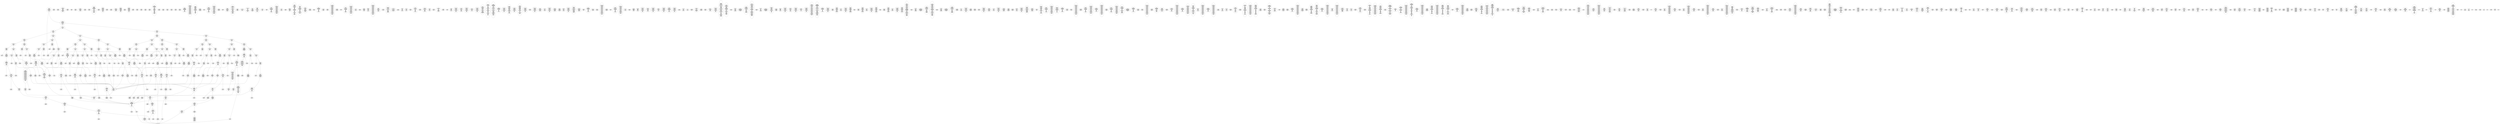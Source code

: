 /* Generated by GvGen v.1.0 (https://www.github.com/stricaud/gvgen) */

digraph G {
compound=true;
   node1 [label="[anywhere]"];
   node2 [label="# 0x0
PUSHX Data
PUSHX Data
MSTORE
PUSHX LogicData
CALLDATASIZE
LT
PUSHX Data
JUMPI
"];
   node3 [label="# 0xd
PUSHX Data
CALLDATALOAD
PUSHX BitData
SHR
PUSHX LogicData
GT
PUSHX Data
JUMPI
"];
   node4 [label="# 0x1e
PUSHX LogicData
GT
PUSHX Data
JUMPI
"];
   node5 [label="# 0x29
PUSHX LogicData
GT
PUSHX Data
JUMPI
"];
   node6 [label="# 0x34
PUSHX LogicData
GT
PUSHX Data
JUMPI
"];
   node7 [label="# 0x3f
PUSHX LogicData
EQ
PUSHX Data
JUMPI
"];
   node8 [label="# 0x4a
PUSHX LogicData
EQ
PUSHX Data
JUMPI
"];
   node9 [label="# 0x55
PUSHX LogicData
EQ
PUSHX Data
JUMPI
"];
   node10 [label="# 0x60
PUSHX Data
REVERT
"];
   node11 [label="# 0x64
JUMPDEST
PUSHX LogicData
EQ
PUSHX Data
JUMPI
"];
   node12 [label="# 0x70
PUSHX LogicData
EQ
PUSHX Data
JUMPI
"];
   node13 [label="# 0x7b
PUSHX LogicData
EQ
PUSHX Data
JUMPI
"];
   node14 [label="# 0x86
PUSHX Data
REVERT
"];
   node15 [label="# 0x8a
JUMPDEST
PUSHX LogicData
GT
PUSHX Data
JUMPI
"];
   node16 [label="# 0x96
PUSHX LogicData
EQ
PUSHX Data
JUMPI
"];
   node17 [label="# 0xa1
PUSHX LogicData
EQ
PUSHX Data
JUMPI
"];
   node18 [label="# 0xac
PUSHX LogicData
EQ
PUSHX Data
JUMPI
"];
   node19 [label="# 0xb7
PUSHX Data
REVERT
"];
   node20 [label="# 0xbb
JUMPDEST
PUSHX LogicData
EQ
PUSHX Data
JUMPI
"];
   node21 [label="# 0xc7
PUSHX LogicData
EQ
PUSHX Data
JUMPI
"];
   node22 [label="# 0xd2
PUSHX Data
REVERT
"];
   node23 [label="# 0xd6
JUMPDEST
PUSHX LogicData
GT
PUSHX Data
JUMPI
"];
   node24 [label="# 0xe2
PUSHX LogicData
GT
PUSHX Data
JUMPI
"];
   node25 [label="# 0xed
PUSHX LogicData
EQ
PUSHX Data
JUMPI
"];
   node26 [label="# 0xf8
PUSHX LogicData
EQ
PUSHX Data
JUMPI
"];
   node27 [label="# 0x103
PUSHX LogicData
EQ
PUSHX Data
JUMPI
"];
   node28 [label="# 0x10e
PUSHX Data
REVERT
"];
   node29 [label="# 0x112
JUMPDEST
PUSHX LogicData
EQ
PUSHX Data
JUMPI
"];
   node30 [label="# 0x11e
PUSHX LogicData
EQ
PUSHX Data
JUMPI
"];
   node31 [label="# 0x129
PUSHX Data
REVERT
"];
   node32 [label="# 0x12d
JUMPDEST
PUSHX LogicData
GT
PUSHX Data
JUMPI
"];
   node33 [label="# 0x139
PUSHX LogicData
EQ
PUSHX Data
JUMPI
"];
   node34 [label="# 0x144
PUSHX LogicData
EQ
PUSHX Data
JUMPI
"];
   node35 [label="# 0x14f
PUSHX LogicData
EQ
PUSHX Data
JUMPI
"];
   node36 [label="# 0x15a
PUSHX Data
REVERT
"];
   node37 [label="# 0x15e
JUMPDEST
PUSHX LogicData
EQ
PUSHX Data
JUMPI
"];
   node38 [label="# 0x16a
PUSHX LogicData
EQ
PUSHX Data
JUMPI
"];
   node39 [label="# 0x175
PUSHX Data
REVERT
"];
   node40 [label="# 0x179
JUMPDEST
PUSHX LogicData
GT
PUSHX Data
JUMPI
"];
   node41 [label="# 0x185
PUSHX LogicData
GT
PUSHX Data
JUMPI
"];
   node42 [label="# 0x190
PUSHX LogicData
GT
PUSHX Data
JUMPI
"];
   node43 [label="# 0x19b
PUSHX LogicData
EQ
PUSHX Data
JUMPI
"];
   node44 [label="# 0x1a6
PUSHX LogicData
EQ
PUSHX Data
JUMPI
"];
   node45 [label="# 0x1b1
PUSHX LogicData
EQ
PUSHX Data
JUMPI
"];
   node46 [label="# 0x1bc
PUSHX Data
REVERT
"];
   node47 [label="# 0x1c0
JUMPDEST
PUSHX LogicData
EQ
PUSHX Data
JUMPI
"];
   node48 [label="# 0x1cc
PUSHX LogicData
EQ
PUSHX Data
JUMPI
"];
   node49 [label="# 0x1d7
PUSHX LogicData
EQ
PUSHX Data
JUMPI
"];
   node50 [label="# 0x1e2
PUSHX Data
REVERT
"];
   node51 [label="# 0x1e6
JUMPDEST
PUSHX LogicData
GT
PUSHX Data
JUMPI
"];
   node52 [label="# 0x1f2
PUSHX LogicData
EQ
PUSHX Data
JUMPI
"];
   node53 [label="# 0x1fd
PUSHX LogicData
EQ
PUSHX Data
JUMPI
"];
   node54 [label="# 0x208
PUSHX LogicData
EQ
PUSHX Data
JUMPI
"];
   node55 [label="# 0x213
PUSHX Data
REVERT
"];
   node56 [label="# 0x217
JUMPDEST
PUSHX LogicData
EQ
PUSHX Data
JUMPI
"];
   node57 [label="# 0x223
PUSHX LogicData
EQ
PUSHX Data
JUMPI
"];
   node58 [label="# 0x22e
PUSHX Data
REVERT
"];
   node59 [label="# 0x232
JUMPDEST
PUSHX LogicData
GT
PUSHX Data
JUMPI
"];
   node60 [label="# 0x23e
PUSHX LogicData
GT
PUSHX Data
JUMPI
"];
   node61 [label="# 0x249
PUSHX LogicData
EQ
PUSHX Data
JUMPI
"];
   node62 [label="# 0x254
PUSHX LogicData
EQ
PUSHX Data
JUMPI
"];
   node63 [label="# 0x25f
PUSHX LogicData
EQ
PUSHX Data
JUMPI
"];
   node64 [label="# 0x26a
PUSHX Data
REVERT
"];
   node65 [label="# 0x26e
JUMPDEST
PUSHX LogicData
EQ
PUSHX Data
JUMPI
"];
   node66 [label="# 0x27a
PUSHX LogicData
EQ
PUSHX Data
JUMPI
"];
   node67 [label="# 0x285
PUSHX Data
REVERT
"];
   node68 [label="# 0x289
JUMPDEST
PUSHX LogicData
GT
PUSHX Data
JUMPI
"];
   node69 [label="# 0x295
PUSHX LogicData
EQ
PUSHX Data
JUMPI
"];
   node70 [label="# 0x2a0
PUSHX LogicData
EQ
PUSHX Data
JUMPI
"];
   node71 [label="# 0x2ab
PUSHX LogicData
EQ
PUSHX Data
JUMPI
"];
   node72 [label="# 0x2b6
PUSHX Data
REVERT
"];
   node73 [label="# 0x2ba
JUMPDEST
PUSHX LogicData
EQ
PUSHX Data
JUMPI
"];
   node74 [label="# 0x2c5
PUSHX LogicData
EQ
PUSHX Data
JUMPI
"];
   node75 [label="# 0x2d0
JUMPDEST
PUSHX Data
REVERT
"];
   node76 [label="# 0x2d5
JUMPDEST
CALLVALUE
ISZERO
PUSHX Data
JUMPI
"];
   node77 [label="# 0x2dd
PUSHX Data
REVERT
"];
   node78 [label="# 0x2e1
JUMPDEST
PUSHX Data
PUSHX Data
CALLDATASIZE
PUSHX Data
PUSHX Data
JUMP
"];
   node79 [label="# 0x2f0
JUMPDEST
PUSHX Data
JUMP
"];
   node80 [label="# 0x2f5
JUMPDEST
PUSHX MemData
MLOAD
MSTORE
PUSHX ArithData
ADD
"];
   node81 [label="# 0x2ff
JUMPDEST
PUSHX MemData
MLOAD
SUB
RETURN
"];
   node82 [label="# 0x308
JUMPDEST
CALLVALUE
ISZERO
PUSHX Data
JUMPI
"];
   node83 [label="# 0x310
PUSHX Data
REVERT
"];
   node84 [label="# 0x314
JUMPDEST
PUSHX Data
PUSHX Data
CALLDATASIZE
PUSHX Data
PUSHX Data
JUMP
"];
   node85 [label="# 0x323
JUMPDEST
PUSHX Data
JUMP
"];
   node86 [label="# 0x328
JUMPDEST
PUSHX MemData
MLOAD
ISZERO
ISZERO
MSTORE
PUSHX ArithData
ADD
PUSHX Data
JUMP
"];
   node87 [label="# 0x338
JUMPDEST
CALLVALUE
ISZERO
PUSHX Data
JUMPI
"];
   node88 [label="# 0x340
PUSHX Data
REVERT
"];
   node89 [label="# 0x344
JUMPDEST
PUSHX Data
PUSHX Data
CALLDATASIZE
PUSHX Data
PUSHX Data
JUMP
"];
   node90 [label="# 0x353
JUMPDEST
PUSHX Data
JUMP
"];
   node91 [label="# 0x358
JUMPDEST
STOP
"];
   node92 [label="# 0x35a
JUMPDEST
CALLVALUE
ISZERO
PUSHX Data
JUMPI
"];
   node93 [label="# 0x362
PUSHX Data
REVERT
"];
   node94 [label="# 0x366
JUMPDEST
PUSHX Data
PUSHX Data
CALLDATASIZE
PUSHX Data
PUSHX Data
JUMP
"];
   node95 [label="# 0x375
JUMPDEST
PUSHX Data
JUMP
"];
   node96 [label="# 0x37a
JUMPDEST
PUSHX MemData
MLOAD
PUSHX Data
PUSHX Data
JUMP
"];
   node97 [label="# 0x387
JUMPDEST
CALLVALUE
ISZERO
PUSHX Data
JUMPI
"];
   node98 [label="# 0x38f
PUSHX Data
REVERT
"];
   node99 [label="# 0x393
JUMPDEST
PUSHX Data
PUSHX Data
JUMP
"];
   node100 [label="# 0x39c
JUMPDEST
CALLVALUE
ISZERO
PUSHX Data
JUMPI
"];
   node101 [label="# 0x3a4
PUSHX Data
REVERT
"];
   node102 [label="# 0x3a8
JUMPDEST
PUSHX Data
PUSHX StorData
SLOAD
JUMP
"];
   node103 [label="# 0x3b2
JUMPDEST
CALLVALUE
ISZERO
PUSHX Data
JUMPI
"];
   node104 [label="# 0x3ba
PUSHX Data
REVERT
"];
   node105 [label="# 0x3be
JUMPDEST
PUSHX Data
PUSHX Data
CALLDATASIZE
PUSHX Data
PUSHX Data
JUMP
"];
   node106 [label="# 0x3cd
JUMPDEST
PUSHX Data
JUMP
"];
   node107 [label="# 0x3d2
JUMPDEST
CALLVALUE
ISZERO
PUSHX Data
JUMPI
"];
   node108 [label="# 0x3da
PUSHX Data
REVERT
"];
   node109 [label="# 0x3de
JUMPDEST
PUSHX Data
PUSHX Data
CALLDATASIZE
PUSHX Data
PUSHX Data
JUMP
"];
   node110 [label="# 0x3ed
JUMPDEST
PUSHX Data
JUMP
"];
   node111 [label="# 0x3f2
JUMPDEST
PUSHX Data
MLOAD
PUSHX ArithData
PUSHX BitData
PUSHX BitData
SHL
SUB
AND
MSTORE
PUSHX ArithData
ADD
MSTORE
ADD
PUSHX Data
JUMP
"];
   node112 [label="# 0x411
JUMPDEST
CALLVALUE
ISZERO
PUSHX Data
JUMPI
"];
   node113 [label="# 0x419
PUSHX Data
REVERT
"];
   node114 [label="# 0x41d
JUMPDEST
PUSHX Data
PUSHX Data
CALLDATASIZE
PUSHX Data
PUSHX Data
JUMP
"];
   node115 [label="# 0x42c
JUMPDEST
PUSHX Data
JUMP
"];
   node116 [label="# 0x431
JUMPDEST
CALLVALUE
ISZERO
PUSHX Data
JUMPI
"];
   node117 [label="# 0x439
PUSHX Data
REVERT
"];
   node118 [label="# 0x43d
JUMPDEST
PUSHX Data
PUSHX Data
JUMP
"];
   node119 [label="# 0x447
JUMPDEST
CALLVALUE
ISZERO
PUSHX Data
JUMPI
"];
   node120 [label="# 0x44f
PUSHX Data
REVERT
"];
   node121 [label="# 0x453
JUMPDEST
PUSHX Data
PUSHX Data
CALLDATASIZE
PUSHX Data
PUSHX Data
JUMP
"];
   node122 [label="# 0x462
JUMPDEST
PUSHX Data
PUSHX Data
MSTORE
PUSHX Data
MSTORE
PUSHX Data
SHA3
SLOAD
JUMP
"];
   node123 [label="# 0x474
JUMPDEST
CALLVALUE
ISZERO
PUSHX Data
JUMPI
"];
   node124 [label="# 0x47c
PUSHX Data
REVERT
"];
   node125 [label="# 0x480
JUMPDEST
PUSHX Data
PUSHX Data
CALLDATASIZE
PUSHX Data
PUSHX Data
JUMP
"];
   node126 [label="# 0x48f
JUMPDEST
PUSHX Data
JUMP
"];
   node127 [label="# 0x494
JUMPDEST
CALLVALUE
ISZERO
PUSHX Data
JUMPI
"];
   node128 [label="# 0x49c
PUSHX Data
REVERT
"];
   node129 [label="# 0x4a0
JUMPDEST
PUSHX Data
PUSHX Data
CALLDATASIZE
PUSHX Data
PUSHX Data
JUMP
"];
   node130 [label="# 0x4af
JUMPDEST
PUSHX Data
JUMP
"];
   node131 [label="# 0x4b4
JUMPDEST
PUSHX MemData
MLOAD
PUSHX Data
PUSHX Data
JUMP
"];
   node132 [label="# 0x4c1
JUMPDEST
CALLVALUE
ISZERO
PUSHX Data
JUMPI
"];
   node133 [label="# 0x4c9
PUSHX Data
REVERT
"];
   node134 [label="# 0x4cd
JUMPDEST
PUSHX Data
PUSHX Data
CALLDATASIZE
PUSHX Data
PUSHX Data
JUMP
"];
   node135 [label="# 0x4dc
JUMPDEST
PUSHX Data
PUSHX Data
MSTORE
PUSHX Data
MSTORE
PUSHX Data
SHA3
SLOAD
JUMP
"];
   node136 [label="# 0x4ee
JUMPDEST
CALLVALUE
ISZERO
PUSHX Data
JUMPI
"];
   node137 [label="# 0x4f6
PUSHX Data
REVERT
"];
   node138 [label="# 0x4fa
JUMPDEST
PUSHX Data
PUSHX StorData
SLOAD
JUMP
"];
   node139 [label="# 0x504
JUMPDEST
PUSHX Data
PUSHX Data
CALLDATASIZE
PUSHX Data
PUSHX Data
JUMP
"];
   node140 [label="# 0x512
JUMPDEST
PUSHX Data
JUMP
"];
   node141 [label="# 0x517
JUMPDEST
CALLVALUE
ISZERO
PUSHX Data
JUMPI
"];
   node142 [label="# 0x51f
PUSHX Data
REVERT
"];
   node143 [label="# 0x523
JUMPDEST
PUSHX Data
PUSHX Data
CALLDATASIZE
PUSHX Data
PUSHX Data
JUMP
"];
   node144 [label="# 0x532
JUMPDEST
PUSHX Data
PUSHX Data
MSTORE
PUSHX Data
MSTORE
PUSHX Data
SHA3
SLOAD
JUMP
"];
   node145 [label="# 0x544
JUMPDEST
CALLVALUE
ISZERO
PUSHX Data
JUMPI
"];
   node146 [label="# 0x54c
PUSHX Data
REVERT
"];
   node147 [label="# 0x550
JUMPDEST
PUSHX Data
PUSHX Data
CALLDATASIZE
PUSHX Data
PUSHX Data
JUMP
"];
   node148 [label="# 0x55f
JUMPDEST
PUSHX Data
JUMP
"];
   node149 [label="# 0x564
JUMPDEST
CALLVALUE
ISZERO
PUSHX Data
JUMPI
"];
   node150 [label="# 0x56c
PUSHX Data
REVERT
"];
   node151 [label="# 0x570
JUMPDEST
PUSHX Data
PUSHX Data
JUMP
"];
   node152 [label="# 0x579
JUMPDEST
CALLVALUE
ISZERO
PUSHX Data
JUMPI
"];
   node153 [label="# 0x581
PUSHX Data
REVERT
"];
   node154 [label="# 0x585
JUMPDEST
PUSHX Data
PUSHX StorData
SLOAD
JUMP
"];
   node155 [label="# 0x58f
JUMPDEST
CALLVALUE
ISZERO
PUSHX Data
JUMPI
"];
   node156 [label="# 0x597
PUSHX Data
REVERT
"];
   node157 [label="# 0x59b
JUMPDEST
PUSHX Data
PUSHX StorData
SLOAD
JUMP
"];
   node158 [label="# 0x5a5
JUMPDEST
CALLVALUE
ISZERO
PUSHX Data
JUMPI
"];
   node159 [label="# 0x5ad
PUSHX Data
REVERT
"];
   node160 [label="# 0x5b1
JUMPDEST
PUSHX Data
PUSHX Data
JUMP
"];
   node161 [label="# 0x5c1
JUMPDEST
CALLVALUE
ISZERO
PUSHX Data
JUMPI
"];
   node162 [label="# 0x5c9
PUSHX Data
REVERT
"];
   node163 [label="# 0x5cd
JUMPDEST
PUSHX Data
PUSHX Data
CALLDATASIZE
PUSHX Data
PUSHX Data
JUMP
"];
   node164 [label="# 0x5dc
JUMPDEST
PUSHX Data
JUMP
"];
   node165 [label="# 0x5e1
JUMPDEST
CALLVALUE
ISZERO
PUSHX Data
JUMPI
"];
   node166 [label="# 0x5e9
PUSHX Data
REVERT
"];
   node167 [label="# 0x5ed
JUMPDEST
PUSHX Data
PUSHX Data
CALLDATASIZE
PUSHX Data
PUSHX Data
JUMP
"];
   node168 [label="# 0x5fc
JUMPDEST
PUSHX Data
JUMP
"];
   node169 [label="# 0x601
JUMPDEST
CALLVALUE
ISZERO
PUSHX Data
JUMPI
"];
   node170 [label="# 0x609
PUSHX Data
REVERT
"];
   node171 [label="# 0x60d
JUMPDEST
PUSHX StorData
SLOAD
PUSHX ArithData
PUSHX BitData
PUSHX BitData
SHL
SUB
AND
"];
   node172 [label="# 0x61b
JUMPDEST
PUSHX MemData
MLOAD
PUSHX ArithData
PUSHX BitData
PUSHX BitData
SHL
SUB
AND
MSTORE
PUSHX ArithData
ADD
PUSHX Data
JUMP
"];
   node173 [label="# 0x633
JUMPDEST
CALLVALUE
ISZERO
PUSHX Data
JUMPI
"];
   node174 [label="# 0x63b
PUSHX Data
REVERT
"];
   node175 [label="# 0x63f
JUMPDEST
PUSHX Data
PUSHX StorData
SLOAD
JUMP
"];
   node176 [label="# 0x649
JUMPDEST
CALLVALUE
ISZERO
PUSHX Data
JUMPI
"];
   node177 [label="# 0x651
PUSHX Data
REVERT
"];
   node178 [label="# 0x655
JUMPDEST
PUSHX Data
PUSHX Data
CALLDATASIZE
PUSHX Data
PUSHX Data
JUMP
"];
   node179 [label="# 0x664
JUMPDEST
PUSHX Data
JUMP
"];
   node180 [label="# 0x669
JUMPDEST
CALLVALUE
ISZERO
PUSHX Data
JUMPI
"];
   node181 [label="# 0x671
PUSHX Data
REVERT
"];
   node182 [label="# 0x675
JUMPDEST
PUSHX Data
PUSHX Data
JUMP
"];
   node183 [label="# 0x67e
JUMPDEST
CALLVALUE
ISZERO
PUSHX Data
JUMPI
"];
   node184 [label="# 0x686
PUSHX Data
REVERT
"];
   node185 [label="# 0x68a
JUMPDEST
PUSHX Data
PUSHX Data
JUMP
"];
   node186 [label="# 0x6b2
JUMPDEST
CALLVALUE
ISZERO
PUSHX Data
JUMPI
"];
   node187 [label="# 0x6ba
PUSHX Data
REVERT
"];
   node188 [label="# 0x6be
JUMPDEST
PUSHX Data
PUSHX StorData
SLOAD
JUMP
"];
   node189 [label="# 0x6c8
JUMPDEST
PUSHX Data
PUSHX Data
CALLDATASIZE
PUSHX Data
PUSHX Data
JUMP
"];
   node190 [label="# 0x6d6
JUMPDEST
PUSHX Data
JUMP
"];
   node191 [label="# 0x6db
JUMPDEST
CALLVALUE
ISZERO
PUSHX Data
JUMPI
"];
   node192 [label="# 0x6e3
PUSHX Data
REVERT
"];
   node193 [label="# 0x6e7
JUMPDEST
PUSHX Data
PUSHX StorData
SLOAD
JUMP
"];
   node194 [label="# 0x6f1
JUMPDEST
CALLVALUE
ISZERO
PUSHX Data
JUMPI
"];
   node195 [label="# 0x6f9
PUSHX Data
REVERT
"];
   node196 [label="# 0x6fd
JUMPDEST
PUSHX Data
PUSHX Data
CALLDATASIZE
PUSHX Data
PUSHX Data
JUMP
"];
   node197 [label="# 0x70c
JUMPDEST
PUSHX ArithData
PUSHX BitData
PUSHX BitData
SHL
SUB
AND
PUSHX Data
MSTORE
PUSHX Data
PUSHX Data
MSTORE
PUSHX Data
SHA3
AND
MSTORE
MSTORE
SHA3
SLOAD
PUSHX BitData
AND
JUMP
"];
   node198 [label="# 0x73a
JUMPDEST
CALLVALUE
ISZERO
PUSHX Data
JUMPI
"];
   node199 [label="# 0x742
PUSHX Data
REVERT
"];
   node200 [label="# 0x746
JUMPDEST
PUSHX Data
PUSHX Data
CALLDATASIZE
PUSHX Data
PUSHX Data
JUMP
"];
   node201 [label="# 0x755
JUMPDEST
PUSHX Data
JUMP
"];
   node202 [label="# 0x75a
JUMPDEST
CALLVALUE
ISZERO
PUSHX Data
JUMPI
"];
   node203 [label="# 0x762
PUSHX Data
REVERT
"];
   node204 [label="# 0x766
JUMPDEST
PUSHX Data
PUSHX Data
JUMP
"];
   node205 [label="# 0x770
JUMPDEST
CALLVALUE
ISZERO
PUSHX Data
JUMPI
"];
   node206 [label="# 0x778
PUSHX Data
REVERT
"];
   node207 [label="# 0x77c
JUMPDEST
PUSHX Data
PUSHX Data
CALLDATASIZE
PUSHX Data
PUSHX Data
JUMP
"];
   node208 [label="# 0x78b
JUMPDEST
PUSHX Data
JUMP
"];
   node209 [label="# 0x790
JUMPDEST
CALLVALUE
ISZERO
PUSHX Data
JUMPI
"];
   node210 [label="# 0x798
PUSHX Data
REVERT
"];
   node211 [label="# 0x79c
JUMPDEST
PUSHX StorData
SLOAD
PUSHX Data
PUSHX ArithData
PUSHX BitData
PUSHX BitData
SHL
SUB
AND
JUMP
"];
   node212 [label="# 0x7b0
JUMPDEST
CALLVALUE
ISZERO
PUSHX Data
JUMPI
"];
   node213 [label="# 0x7b8
PUSHX Data
REVERT
"];
   node214 [label="# 0x7bc
JUMPDEST
PUSHX Data
PUSHX Data
CALLDATASIZE
PUSHX Data
PUSHX Data
JUMP
"];
   node215 [label="# 0x7cb
JUMPDEST
PUSHX Data
JUMP
"];
   node216 [label="# 0x7d0
JUMPDEST
CALLVALUE
ISZERO
PUSHX Data
JUMPI
"];
   node217 [label="# 0x7d8
PUSHX Data
REVERT
"];
   node218 [label="# 0x7dc
JUMPDEST
PUSHX Data
PUSHX Data
CALLDATASIZE
PUSHX Data
PUSHX Data
JUMP
"];
   node219 [label="# 0x7eb
JUMPDEST
PUSHX Data
JUMP
"];
   node220 [label="# 0x7f0
JUMPDEST
CALLVALUE
ISZERO
PUSHX Data
JUMPI
"];
   node221 [label="# 0x7f8
PUSHX Data
REVERT
"];
   node222 [label="# 0x7fc
JUMPDEST
PUSHX Data
PUSHX Data
CALLDATASIZE
PUSHX Data
PUSHX Data
JUMP
"];
   node223 [label="# 0x80b
JUMPDEST
PUSHX Data
JUMP
"];
   node224 [label="# 0x810
JUMPDEST
CALLVALUE
ISZERO
PUSHX Data
JUMPI
"];
   node225 [label="# 0x818
PUSHX Data
REVERT
"];
   node226 [label="# 0x81c
JUMPDEST
PUSHX Data
PUSHX Data
CALLDATASIZE
PUSHX Data
PUSHX Data
JUMP
"];
   node227 [label="# 0x82b
JUMPDEST
PUSHX Data
JUMP
"];
   node228 [label="# 0x830
JUMPDEST
CALLVALUE
ISZERO
PUSHX Data
JUMPI
"];
   node229 [label="# 0x838
PUSHX Data
REVERT
"];
   node230 [label="# 0x83c
JUMPDEST
PUSHX Data
PUSHX StorData
SLOAD
JUMP
"];
   node231 [label="# 0x846
JUMPDEST
PUSHX Data
PUSHX ArithData
PUSHX BitData
PUSHX BitData
SHL
SUB
AND
PUSHX Data
JUMPI
"];
   node232 [label="# 0x857
PUSHX MemData
MLOAD
PUSHX BitData
PUSHX BitData
SHL
MSTORE
PUSHX Data
PUSHX ArithData
ADD
MSTORE
PUSHX Data
PUSHX ArithData
ADD
MSTORE
PUSHX Data
PUSHX ArithData
ADD
MSTORE
PUSHX Data
PUSHX ArithData
ADD
MSTORE
PUSHX ArithData
ADD
"];
   node233 [label="# 0x8c0
JUMPDEST
PUSHX MemData
MLOAD
SUB
REVERT
"];
   node234 [label="# 0x8c9
JUMPDEST
PUSHX Data
MSTORE
PUSHX Data
PUSHX Data
MSTORE
PUSHX Data
SHA3
PUSHX ArithData
PUSHX BitData
PUSHX BitData
SHL
SUB
AND
MSTORE
MSTORE
SHA3
SLOAD
JUMP
"];
   node235 [label="# 0x8f1
JUMPDEST
PUSHX Data
PUSHX Data
PUSHX Data
JUMP
"];
   node236 [label="# 0x8fc
JUMPDEST
JUMP
"];
   node237 [label="# 0x902
JUMPDEST
PUSHX StorData
SLOAD
PUSHX ArithData
PUSHX BitData
PUSHX BitData
SHL
SUB
AND
CALLER
EQ
PUSHX Data
JUMPI
"];
   node238 [label="# 0x915
PUSHX MemData
MLOAD
PUSHX BitData
PUSHX BitData
SHL
MSTORE
PUSHX Data
PUSHX ArithData
ADD
MSTORE
PUSHX ArithData
ADD
MSTORE
PUSHX Data
PUSHX ArithData
ADD
MSTORE
PUSHX ArithData
ADD
PUSHX Data
JUMP
"];
   node239 [label="# 0x95c
JUMPDEST
PUSHX Data
PUSHX Data
JUMP
"];
   node240 [label="# 0x966
JUMPDEST
JUMP
"];
   node241 [label="# 0x96a
JUMPDEST
PUSHX Data
PUSHX StorData
SLOAD
PUSHX Data
PUSHX Data
JUMP
"];
   node242 [label="# 0x979
JUMPDEST
PUSHX ArithData
ADD
PUSHX ArithData
DIV
MUL
PUSHX ArithData
ADD
PUSHX MemData
MLOAD
ADD
PUSHX Data
MSTORE
MSTORE
PUSHX ArithData
ADD
SLOAD
PUSHX Data
PUSHX Data
JUMP
"];
   node243 [label="# 0x9a5
JUMPDEST
ISZERO
PUSHX Data
JUMPI
"];
   node244 [label="# 0x9ac
PUSHX LogicData
LT
PUSHX Data
JUMPI
"];
   node245 [label="# 0x9b4
PUSHX ArithData
SLOAD
DIV
MUL
MSTORE
PUSHX ArithData
ADD
PUSHX Data
JUMP
"];
   node246 [label="# 0x9c7
JUMPDEST
ADD
PUSHX Data
MSTORE
PUSHX Data
PUSHX Data
SHA3
"];
   node247 [label="# 0x9d5
JUMPDEST
SLOAD
MSTORE
PUSHX ArithData
ADD
PUSHX ArithData
ADD
GT
PUSHX Data
JUMPI
"];
   node248 [label="# 0x9e9
SUB
PUSHX BitData
AND
ADD
"];
   node249 [label="# 0x9f2
JUMPDEST
JUMP
"];
   node250 [label="# 0x9fe
JUMPDEST
PUSHX StorData
SLOAD
PUSHX ArithData
PUSHX BitData
PUSHX BitData
SHL
SUB
AND
CALLER
EQ
PUSHX Data
JUMPI
"];
   node251 [label="# 0xa11
PUSHX MemData
MLOAD
PUSHX BitData
PUSHX BitData
SHL
MSTORE
PUSHX Data
PUSHX ArithData
ADD
MSTORE
PUSHX ArithData
ADD
MSTORE
PUSHX Data
PUSHX ArithData
ADD
MSTORE
PUSHX ArithData
ADD
PUSHX Data
JUMP
"];
   node252 [label="# 0xa58
JUMPDEST
GT
PUSHX Data
JUMPI
"];
   node253 [label="# 0xa60
PUSHX Data
REVERT
"];
   node254 [label="# 0xa64
JUMPDEST
PUSHX Data
SSTORE
PUSHX Data
SSTORE
JUMP
"];
   node255 [label="# 0xa6f
JUMPDEST
PUSHX Data
MSTORE
PUSHX Data
PUSHX ArithData
MSTORE
PUSHX Data
SHA3
MLOAD
ADD
MSTORE
SLOAD
PUSHX ArithData
PUSHX BitData
PUSHX BitData
SHL
SUB
AND
MSTORE
PUSHX Data
DIV
PUSHX BitData
AND
ADD
MSTORE
PUSHX Data
JUMPI
"];
   node256 [label="# 0xacb
PUSHX Data
MLOAD
ADD
MSTORE
PUSHX StorData
SLOAD
PUSHX ArithData
PUSHX BitData
PUSHX BitData
SHL
SUB
AND
MSTORE
PUSHX Data
DIV
PUSHX BitData
AND
PUSHX ArithData
ADD
MSTORE
"];
   node257 [label="# 0xb10
JUMPDEST
PUSHX ArithData
ADD
MLOAD
PUSHX Data
PUSHX Data
PUSHX Data
PUSHX BitData
AND
PUSHX Data
JUMP
"];
   node258 [label="# 0xb34
JUMPDEST
PUSHX Data
PUSHX Data
JUMP
"];
   node259 [label="# 0xb3e
JUMPDEST
MLOAD
"];
   node260 [label="# 0xb47
JUMPDEST
JUMP
"];
   node261 [label="# 0xb4e
JUMPDEST
PUSHX ArithData
PUSHX BitData
PUSHX BitData
SHL
SUB
AND
CALLER
EQ
PUSHX Data
JUMPI
"];
   node262 [label="# 0xb60
PUSHX Data
CALLER
PUSHX Data
JUMP
"];
   node263 [label="# 0xb6a
JUMPDEST
PUSHX Data
JUMPI
"];
   node264 [label="# 0xb6f
PUSHX MemData
MLOAD
PUSHX BitData
PUSHX BitData
SHL
MSTORE
PUSHX Data
PUSHX ArithData
ADD
MSTORE
PUSHX Data
PUSHX ArithData
ADD
MSTORE
PUSHX Data
PUSHX ArithData
ADD
MSTORE
PUSHX Data
PUSHX ArithData
ADD
MSTORE
PUSHX ArithData
ADD
PUSHX Data
JUMP
"];
   node265 [label="# 0xbdc
JUMPDEST
PUSHX Data
PUSHX Data
JUMP
"];
   node266 [label="# 0xbe9
JUMPDEST
JUMP
"];
   node267 [label="# 0xbf0
JUMPDEST
PUSHX StorData
SLOAD
PUSHX ArithData
PUSHX BitData
PUSHX BitData
SHL
SUB
AND
CALLER
EQ
PUSHX Data
JUMPI
"];
   node268 [label="# 0xc03
PUSHX MemData
MLOAD
PUSHX BitData
PUSHX BitData
SHL
MSTORE
PUSHX Data
PUSHX ArithData
ADD
MSTORE
PUSHX ArithData
ADD
MSTORE
PUSHX Data
PUSHX ArithData
ADD
MSTORE
PUSHX ArithData
ADD
PUSHX Data
JUMP
"];
   node269 [label="# 0xc4a
JUMPDEST
GT
PUSHX Data
JUMPI
"];
   node270 [label="# 0xc52
PUSHX Data
REVERT
"];
   node271 [label="# 0xc56
JUMPDEST
PUSHX Data
SSTORE
PUSHX Data
SSTORE
JUMP
"];
   node272 [label="# 0xc61
JUMPDEST
PUSHX Data
MLOAD
MLOAD
EQ
PUSHX Data
JUMPI
"];
   node273 [label="# 0xc6d
PUSHX MemData
MLOAD
PUSHX BitData
PUSHX BitData
SHL
MSTORE
PUSHX Data
PUSHX ArithData
ADD
MSTORE
PUSHX Data
PUSHX ArithData
ADD
MSTORE
PUSHX Data
PUSHX ArithData
ADD
MSTORE
PUSHX Data
PUSHX ArithData
ADD
MSTORE
PUSHX ArithData
ADD
PUSHX Data
JUMP
"];
   node274 [label="# 0xcda
JUMPDEST
PUSHX Data
MLOAD
PUSHX LogicData
GT
ISZERO
PUSHX Data
JUMPI
"];
   node275 [label="# 0xcef
PUSHX Data
PUSHX Data
JUMP
"];
   node276 [label="# 0xcf6
JUMPDEST
PUSHX MemData
MLOAD
MSTORE
PUSHX ArithData
MUL
PUSHX ArithData
ADD
ADD
PUSHX Data
MSTORE
ISZERO
PUSHX Data
JUMPI
"];
   node277 [label="# 0xd10
PUSHX ArithData
ADD
PUSHX ArithData
MUL
CALLDATASIZE
CALLDATACOPY
ADD
"];
   node278 [label="# 0xd1f
JUMPDEST
PUSHX Data
"];
   node279 [label="# 0xd25
JUMPDEST
MLOAD
LT
ISZERO
PUSHX Data
JUMPI
"];
   node280 [label="# 0xd2f
PUSHX Data
MLOAD
LT
PUSHX Data
JUMPI
"];
   node281 [label="# 0xd3c
PUSHX Data
PUSHX Data
JUMP
"];
   node282 [label="# 0xd43
JUMPDEST
PUSHX ArithData
MUL
PUSHX ArithData
ADD
ADD
MLOAD
MLOAD
LT
PUSHX Data
JUMPI
"];
   node283 [label="# 0xd56
PUSHX Data
PUSHX Data
JUMP
"];
   node284 [label="# 0xd5d
JUMPDEST
PUSHX ArithData
MUL
PUSHX ArithData
ADD
ADD
MLOAD
PUSHX Data
JUMP
"];
   node285 [label="# 0xd6a
JUMPDEST
MLOAD
LT
PUSHX Data
JUMPI
"];
   node286 [label="# 0xd75
PUSHX Data
PUSHX Data
JUMP
"];
   node287 [label="# 0xd7c
JUMPDEST
PUSHX ArithData
MUL
ADD
ADD
MSTORE
PUSHX Data
PUSHX Data
JUMP
"];
   node288 [label="# 0xd90
JUMPDEST
PUSHX Data
JUMP
"];
   node289 [label="# 0xd97
JUMPDEST
JUMP
"];
   node290 [label="# 0xd9f
JUMPDEST
CALLER
ORIGIN
EQ
PUSHX Data
JUMPI
"];
   node291 [label="# 0xda7
PUSHX MemData
MLOAD
PUSHX Data
MSTORE
PUSHX ArithData
ADD
PUSHX MemData
MLOAD
SUB
REVERT
"];
   node292 [label="# 0xdd8
JUMPDEST
PUSHX StorData
SLOAD
TIMESTAMP
LT
ISZERO
PUSHX Data
JUMPI
"];
   node293 [label="# 0xde5
PUSHX MemData
MLOAD
PUSHX Data
MSTORE
PUSHX ArithData
ADD
PUSHX MemData
MLOAD
SUB
REVERT
"];
   node294 [label="# 0xe16
JUMPDEST
PUSHX StorData
SLOAD
LT
PUSHX Data
JUMPI
"];
   node295 [label="# 0xe20
PUSHX MemData
MLOAD
PUSHX Data
MSTORE
PUSHX ArithData
ADD
PUSHX MemData
MLOAD
SUB
REVERT
"];
   node296 [label="# 0xe51
JUMPDEST
PUSHX MemData
MLOAD
PUSHX BitData
CALLER
PUSHX BitData
SHL
AND
PUSHX ArithData
ADD
MSTORE
PUSHX ArithData
ADD
MSTORE
PUSHX Data
PUSHX Data
PUSHX ArithData
ADD
"];
   node297 [label="# 0xe91
JUMPDEST
PUSHX MemData
MLOAD
PUSHX BitData
NOT
SUB
ADD
MSTORE
MSTORE
MLOAD
PUSHX ArithData
ADD
SHA3
PUSHX Data
ADD
MSTORE
PUSHX ArithData
ADD
MSTORE
MLOAD
SUB
ADD
MSTORE
PUSHX ArithData
ADD
MSTORE
MLOAD
ADD
SHA3
JUMP
"];
   node298 [label="# 0xef1
JUMPDEST
PUSHX BitData
PUSHX ArithData
PUSHX BitData
PUSHX BitData
SHL
SUB
AND
PUSHX Data
PUSHX ArithData
ADD
PUSHX ArithData
DIV
MUL
PUSHX ArithData
ADD
PUSHX MemData
MLOAD
ADD
PUSHX Data
MSTORE
MSTORE
PUSHX ArithData
ADD
CALLDATACOPY
PUSHX Data
ADD
MSTORE
PUSHX Data
JUMP
"];
   node299 [label="# 0xf5d
JUMPDEST
PUSHX ArithData
PUSHX BitData
PUSHX BitData
SHL
SUB
AND
EQ
PUSHX Data
JUMPI
"];
   node300 [label="# 0xf6c
PUSHX MemData
MLOAD
PUSHX Data
MSTORE
PUSHX ArithData
ADD
PUSHX MemData
MLOAD
SUB
REVERT
"];
   node301 [label="# 0xf9d
JUMPDEST
PUSHX BitData
SHR
PUSHX Data
MSTORE
PUSHX Data
PUSHX Data
MSTORE
PUSHX Data
SHA3
SLOAD
PUSHX BitData
PUSHX BitData
AND
SHL
AND
ISZERO
PUSHX Data
JUMPI
"];
   node302 [label="# 0xfbf
PUSHX MemData
MLOAD
PUSHX Data
MSTORE
PUSHX ArithData
ADD
PUSHX MemData
MLOAD
SUB
REVERT
"];
   node303 [label="# 0xff0
JUMPDEST
PUSHX BitData
SHR
PUSHX Data
MSTORE
PUSHX Data
PUSHX Data
MSTORE
PUSHX Data
SHA3
SLOAD
PUSHX BitData
PUSHX BitData
AND
SHL
OR
SSTORE
PUSHX LogicData
GT
ISZERO
PUSHX Data
JUMPI
"];
   node304 [label="# 0x1019
PUSHX MemData
MLOAD
PUSHX Data
MSTORE
PUSHX ArithData
ADD
PUSHX MemData
MLOAD
SUB
REVERT
"];
   node305 [label="# 0x104a
JUMPDEST
PUSHX Data
JUMPI
"];
   node306 [label="# 0x1050
PUSHX MemData
MLOAD
PUSHX Data
MSTORE
PUSHX ArithData
ADD
PUSHX MemData
MLOAD
SUB
REVERT
"];
   node307 [label="# 0x1081
JUMPDEST
PUSHX Data
PUSHX StorData
SLOAD
PUSHX Data
PUSHX Data
JUMP
"];
   node308 [label="# 0x1092
JUMPDEST
GT
ISZERO
PUSHX Data
JUMPI
"];
   node309 [label="# 0x1099
PUSHX MemData
MLOAD
PUSHX Data
MSTORE
PUSHX ArithData
ADD
PUSHX MemData
MLOAD
SUB
REVERT
"];
   node310 [label="# 0x10ca
JUMPDEST
PUSHX StorData
PUSHX Data
SLOAD
PUSHX Data
PUSHX Data
JUMP
"];
   node311 [label="# 0x10dc
JUMPDEST
SSTORE
PUSHX Data
PUSHX Data
PUSHX Data
JUMP
"];
   node312 [label="# 0x10f4
JUMPDEST
CALLVALUE
LT
ISZERO
PUSHX Data
JUMPI
"];
   node313 [label="# 0x10fc
PUSHX MemData
MLOAD
PUSHX Data
MSTORE
PUSHX ArithData
ADD
PUSHX MemData
MLOAD
SUB
REVERT
"];
   node314 [label="# 0x112d
JUMPDEST
PUSHX Data
CALLER
PUSHX StorData
SLOAD
PUSHX MemData
MLOAD
PUSHX ArithData
ADD
PUSHX Data
MSTORE
PUSHX Data
MSTORE
PUSHX Data
JUMP
"];
   node315 [label="# 0x114a
JUMPDEST
PUSHX StorData
PUSHX Data
SLOAD
PUSHX Data
PUSHX Data
JUMP
"];
   node316 [label="# 0x1159
JUMPDEST
SSTORE
JUMP
"];
   node317 [label="# 0x1165
JUMPDEST
PUSHX ArithData
PUSHX BitData
PUSHX BitData
SHL
SUB
AND
CALLER
EQ
PUSHX Data
JUMPI
"];
   node318 [label="# 0x1177
PUSHX Data
CALLER
PUSHX Data
JUMP
"];
   node319 [label="# 0x1181
JUMPDEST
PUSHX Data
JUMPI
"];
   node320 [label="# 0x1186
PUSHX MemData
MLOAD
PUSHX BitData
PUSHX BitData
SHL
MSTORE
PUSHX Data
PUSHX ArithData
ADD
MSTORE
PUSHX Data
PUSHX ArithData
ADD
MSTORE
PUSHX Data
PUSHX ArithData
ADD
MSTORE
PUSHX Data
PUSHX ArithData
ADD
MSTORE
PUSHX ArithData
ADD
PUSHX Data
JUMP
"];
   node321 [label="# 0x11f3
JUMPDEST
PUSHX Data
PUSHX Data
JUMP
"];
   node322 [label="# 0x11fe
JUMPDEST
JUMP
"];
   node323 [label="# 0x1203
JUMPDEST
PUSHX StorData
SLOAD
PUSHX ArithData
PUSHX BitData
PUSHX BitData
SHL
SUB
AND
CALLER
EQ
PUSHX Data
JUMPI
"];
   node324 [label="# 0x1216
PUSHX MemData
MLOAD
PUSHX BitData
PUSHX BitData
SHL
MSTORE
PUSHX Data
PUSHX ArithData
ADD
MSTORE
PUSHX ArithData
ADD
MSTORE
PUSHX Data
PUSHX ArithData
ADD
MSTORE
PUSHX ArithData
ADD
PUSHX Data
JUMP
"];
   node325 [label="# 0x125d
JUMPDEST
PUSHX Data
PUSHX Data
PUSHX Data
JUMP
"];
   node326 [label="# 0x1267
JUMPDEST
JUMP
"];
   node327 [label="# 0x1269
JUMPDEST
PUSHX StorData
SLOAD
PUSHX ArithData
PUSHX BitData
PUSHX BitData
SHL
SUB
AND
CALLER
EQ
PUSHX Data
JUMPI
"];
   node328 [label="# 0x127c
PUSHX MemData
MLOAD
PUSHX BitData
PUSHX BitData
SHL
MSTORE
PUSHX Data
PUSHX ArithData
ADD
MSTORE
PUSHX ArithData
ADD
MSTORE
PUSHX Data
PUSHX ArithData
ADD
MSTORE
PUSHX ArithData
ADD
PUSHX Data
JUMP
"];
   node329 [label="# 0x12c3
JUMPDEST
GT
PUSHX Data
JUMPI
"];
   node330 [label="# 0x12cb
PUSHX Data
REVERT
"];
   node331 [label="# 0x12cf
JUMPDEST
PUSHX Data
SSTORE
PUSHX Data
SSTORE
JUMP
"];
   node332 [label="# 0x12da
JUMPDEST
CALLER
ORIGIN
EQ
PUSHX Data
JUMPI
"];
   node333 [label="# 0x12e2
PUSHX MemData
MLOAD
PUSHX Data
MSTORE
PUSHX ArithData
ADD
PUSHX MemData
MLOAD
SUB
REVERT
"];
   node334 [label="# 0x1313
JUMPDEST
PUSHX StorData
SLOAD
TIMESTAMP
LT
ISZERO
PUSHX Data
JUMPI
"];
   node335 [label="# 0x1320
PUSHX MemData
MLOAD
PUSHX Data
MSTORE
PUSHX ArithData
ADD
PUSHX MemData
MLOAD
SUB
REVERT
"];
   node336 [label="# 0x1351
JUMPDEST
PUSHX StorData
SLOAD
LT
PUSHX Data
JUMPI
"];
   node337 [label="# 0x135b
PUSHX MemData
MLOAD
PUSHX Data
MSTORE
PUSHX ArithData
ADD
PUSHX MemData
MLOAD
SUB
REVERT
"];
   node338 [label="# 0x138c
JUMPDEST
PUSHX StorData
SLOAD
PUSHX ArithData
PUSHX BitData
PUSHX BitData
SHL
SUB
AND
PUSHX Data
JUMPI
"];
   node339 [label="# 0x139d
PUSHX MemData
MLOAD
PUSHX Data
MSTORE
PUSHX ArithData
ADD
PUSHX MemData
MLOAD
SUB
REVERT
"];
   node340 [label="# 0x13ce
JUMPDEST
PUSHX Data
"];
   node341 [label="# 0x13d3
JUMPDEST
LT
ISZERO
PUSHX Data
JUMPI
"];
   node342 [label="# 0x13dc
LT
PUSHX Data
JUMPI
"];
   node343 [label="# 0x13e6
PUSHX Data
PUSHX Data
JUMP
"];
   node344 [label="# 0x13ed
JUMPDEST
PUSHX ArithData
MUL
ADD
CALLDATALOAD
PUSHX Data
PUSHX Data
JUMP
"];
   node345 [label="# 0x13ff
JUMPDEST
PUSHX Data
PUSHX Data
JUMP
"];
   node346 [label="# 0x140a
JUMPDEST
PUSHX Data
JUMP
"];
   node347 [label="# 0x1411
JUMPDEST
PUSHX LogicData
GT
ISZERO
PUSHX Data
JUMPI
"];
   node348 [label="# 0x141c
PUSHX MemData
MLOAD
PUSHX Data
MSTORE
PUSHX ArithData
ADD
PUSHX MemData
MLOAD
SUB
REVERT
"];
   node349 [label="# 0x144d
JUMPDEST
PUSHX Data
CALLER
PUSHX ArithData
MUL
PUSHX ArithData
ADD
PUSHX MemData
MLOAD
ADD
PUSHX Data
MSTORE
MSTORE
PUSHX ArithData
ADD
PUSHX ArithData
MUL
CALLDATACOPY
PUSHX Data
ADD
MSTORE
PUSHX MemData
MLOAD
PUSHX ArithData
MUL
ADD
ADD
MSTORE
MSTORE
ADD
CALLDATACOPY
PUSHX Data
ADD
MSTORE
PUSHX Data
JUMP
"];
   node350 [label="# 0x14bb
JUMPDEST
PUSHX StorData
SLOAD
PUSHX MemData
MLOAD
PUSHX Data
MSTORE
MLOAD
PUSHX Data
PUSHX ArithData
PUSHX BitData
PUSHX BitData
SHL
SUB
AND
PUSHX Data
PUSHX ArithData
ADD
PUSHX Data
SUB
ADD
EXTCODESIZE
ISZERO
ISZERO
PUSHX Data
JUMPI
"];
   node351 [label="# 0x1515
PUSHX Data
REVERT
"];
   node352 [label="# 0x1519
JUMPDEST
GAS
STATICCALL
ISZERO
ISZERO
PUSHX Data
JUMPI
"];
   node353 [label="# 0x1524
RETURNDATASIZE
PUSHX Data
RETURNDATACOPY
RETURNDATASIZE
PUSHX Data
REVERT
"];
   node354 [label="# 0x152d
JUMPDEST
PUSHX MemData
MLOAD
RETURNDATASIZE
PUSHX BitData
NOT
PUSHX ArithData
ADD
AND
ADD
PUSHX Data
MSTORE
ADD
PUSHX Data
PUSHX Data
JUMP
"];
   node355 [label="# 0x1551
JUMPDEST
PUSHX StorData
SLOAD
PUSHX MemData
MLOAD
PUSHX Data
MSTORE
CALLER
PUSHX ArithData
ADD
MSTORE
PUSHX ArithData
ADD
MSTORE
PUSHX ArithData
PUSHX BitData
PUSHX BitData
SHL
SUB
AND
PUSHX Data
PUSHX ArithData
ADD
PUSHX Data
PUSHX MemData
MLOAD
SUB
PUSHX Data
EXTCODESIZE
ISZERO
ISZERO
PUSHX Data
JUMPI
"];
   node356 [label="# 0x15b3
PUSHX Data
REVERT
"];
   node357 [label="# 0x15b7
JUMPDEST
GAS
CALL
ISZERO
ISZERO
PUSHX Data
JUMPI
"];
   node358 [label="# 0x15c2
RETURNDATASIZE
PUSHX Data
RETURNDATACOPY
RETURNDATASIZE
PUSHX Data
REVERT
"];
   node359 [label="# 0x15cb
JUMPDEST
PUSHX MemData
MLOAD
MSTORE
CALLER
PUSHX Data
PUSHX ArithData
ADD
PUSHX MemData
MLOAD
SUB
LOGX
JUMP
"];
   node360 [label="# 0x1610
JUMPDEST
PUSHX Data
CALLER
PUSHX Data
JUMP
"];
   node361 [label="# 0x161b
JUMPDEST
CALLER
ORIGIN
EQ
PUSHX Data
JUMPI
"];
   node362 [label="# 0x1623
PUSHX MemData
MLOAD
PUSHX Data
MSTORE
PUSHX ArithData
ADD
PUSHX MemData
MLOAD
SUB
REVERT
"];
   node363 [label="# 0x1654
JUMPDEST
PUSHX StorData
SLOAD
TIMESTAMP
LT
ISZERO
PUSHX Data
JUMPI
"];
   node364 [label="# 0x1661
PUSHX MemData
MLOAD
PUSHX Data
MSTORE
PUSHX ArithData
ADD
PUSHX MemData
MLOAD
SUB
REVERT
"];
   node365 [label="# 0x1692
JUMPDEST
PUSHX StorData
SLOAD
LT
PUSHX Data
JUMPI
"];
   node366 [label="# 0x169c
PUSHX MemData
MLOAD
PUSHX Data
MSTORE
PUSHX ArithData
ADD
PUSHX MemData
MLOAD
SUB
REVERT
"];
   node367 [label="# 0x16cd
JUMPDEST
PUSHX MemData
MLOAD
PUSHX BitData
CALLER
PUSHX BitData
SHL
AND
PUSHX ArithData
ADD
MSTORE
PUSHX ArithData
ADD
MSTORE
PUSHX ArithData
ADD
MSTORE
PUSHX ArithData
ADD
MSTORE
PUSHX ArithData
ADD
MSTORE
PUSHX Data
PUSHX Data
PUSHX ArithData
ADD
PUSHX Data
JUMP
"];
   node368 [label="# 0x1726
JUMPDEST
PUSHX BitData
PUSHX ArithData
PUSHX BitData
PUSHX BitData
SHL
SUB
AND
PUSHX Data
PUSHX ArithData
ADD
PUSHX ArithData
DIV
MUL
PUSHX ArithData
ADD
PUSHX MemData
MLOAD
ADD
PUSHX Data
MSTORE
MSTORE
PUSHX ArithData
ADD
CALLDATACOPY
PUSHX Data
ADD
MSTORE
PUSHX Data
JUMP
"];
   node369 [label="# 0x1792
JUMPDEST
PUSHX ArithData
PUSHX BitData
PUSHX BitData
SHL
SUB
AND
EQ
PUSHX Data
JUMPI
"];
   node370 [label="# 0x17a1
PUSHX MemData
MLOAD
PUSHX Data
MSTORE
PUSHX ArithData
ADD
PUSHX MemData
MLOAD
SUB
REVERT
"];
   node371 [label="# 0x17d2
JUMPDEST
ISZERO
PUSHX Data
JUMPI
"];
   node372 [label="# 0x17d9
CALLER
PUSHX Data
MSTORE
PUSHX Data
PUSHX Data
MSTORE
PUSHX Data
SHA3
SLOAD
PUSHX Data
PUSHX Data
JUMP
"];
   node373 [label="# 0x17f5
JUMPDEST
GT
ISZERO
PUSHX Data
JUMPI
"];
   node374 [label="# 0x17fc
PUSHX MemData
MLOAD
PUSHX Data
MSTORE
PUSHX ArithData
ADD
PUSHX MemData
MLOAD
SUB
REVERT
"];
   node375 [label="# 0x182d
JUMPDEST
CALLER
PUSHX Data
MSTORE
PUSHX Data
PUSHX Data
MSTORE
PUSHX Data
SHA3
SLOAD
PUSHX Data
PUSHX Data
JUMP
"];
   node376 [label="# 0x184c
JUMPDEST
SSTORE
"];
   node377 [label="# 0x1852
JUMPDEST
ISZERO
PUSHX Data
JUMPI
"];
   node378 [label="# 0x1859
CALLER
PUSHX Data
MSTORE
PUSHX Data
PUSHX Data
MSTORE
PUSHX Data
SHA3
SLOAD
PUSHX Data
PUSHX Data
JUMP
"];
   node379 [label="# 0x1875
JUMPDEST
GT
ISZERO
PUSHX Data
JUMPI
"];
   node380 [label="# 0x187c
PUSHX MemData
MLOAD
PUSHX Data
MSTORE
PUSHX ArithData
ADD
PUSHX MemData
MLOAD
SUB
REVERT
"];
   node381 [label="# 0x18ad
JUMPDEST
CALLER
PUSHX Data
MSTORE
PUSHX Data
PUSHX Data
MSTORE
PUSHX Data
SHA3
SLOAD
PUSHX Data
PUSHX Data
JUMP
"];
   node382 [label="# 0x18cc
JUMPDEST
SSTORE
"];
   node383 [label="# 0x18d2
JUMPDEST
ISZERO
PUSHX Data
JUMPI
"];
   node384 [label="# 0x18d9
CALLER
PUSHX Data
MSTORE
PUSHX Data
PUSHX Data
MSTORE
PUSHX Data
SHA3
SLOAD
PUSHX Data
PUSHX Data
JUMP
"];
   node385 [label="# 0x18f5
JUMPDEST
GT
ISZERO
PUSHX Data
JUMPI
"];
   node386 [label="# 0x18fc
PUSHX MemData
MLOAD
PUSHX Data
MSTORE
PUSHX ArithData
ADD
PUSHX MemData
MLOAD
SUB
REVERT
"];
   node387 [label="# 0x192d
JUMPDEST
CALLER
PUSHX Data
MSTORE
PUSHX Data
PUSHX Data
MSTORE
PUSHX Data
SHA3
SLOAD
PUSHX Data
PUSHX Data
JUMP
"];
   node388 [label="# 0x194c
JUMPDEST
SSTORE
PUSHX MemData
MLOAD
PUSHX Data
MSTORE
CALLER
PUSHX ArithData
ADD
MSTORE
PUSHX Data
PUSHX ArithData
ADD
MSTORE
PUSHX BitData
PUSHX ArithData
PUSHX BitData
PUSHX BitData
SHL
SUB
AND
PUSHX Data
PUSHX ArithData
ADD
PUSHX Data
PUSHX MemData
MLOAD
SUB
EXTCODESIZE
ISZERO
ISZERO
PUSHX Data
JUMPI
"];
   node389 [label="# 0x19cc
PUSHX Data
REVERT
"];
   node390 [label="# 0x19d0
JUMPDEST
GAS
STATICCALL
ISZERO
ISZERO
PUSHX Data
JUMPI
"];
   node391 [label="# 0x19db
RETURNDATASIZE
PUSHX Data
RETURNDATACOPY
RETURNDATASIZE
PUSHX Data
REVERT
"];
   node392 [label="# 0x19e4
JUMPDEST
PUSHX MemData
MLOAD
RETURNDATASIZE
PUSHX BitData
NOT
PUSHX ArithData
ADD
AND
ADD
PUSHX Data
MSTORE
ADD
PUSHX Data
PUSHX Data
JUMP
"];
   node393 [label="# 0x1a08
JUMPDEST
PUSHX MemData
MLOAD
PUSHX Data
MSTORE
CALLER
PUSHX ArithData
ADD
MSTORE
PUSHX Data
PUSHX ArithData
ADD
MSTORE
PUSHX BitData
PUSHX ArithData
PUSHX BitData
PUSHX BitData
SHL
SUB
AND
PUSHX Data
PUSHX ArithData
ADD
PUSHX Data
PUSHX MemData
MLOAD
SUB
EXTCODESIZE
ISZERO
ISZERO
PUSHX Data
JUMPI
"];
   node394 [label="# 0x1a81
PUSHX Data
REVERT
"];
   node395 [label="# 0x1a85
JUMPDEST
GAS
STATICCALL
ISZERO
ISZERO
PUSHX Data
JUMPI
"];
   node396 [label="# 0x1a90
RETURNDATASIZE
PUSHX Data
RETURNDATACOPY
RETURNDATASIZE
PUSHX Data
REVERT
"];
   node397 [label="# 0x1a99
JUMPDEST
PUSHX MemData
MLOAD
RETURNDATASIZE
PUSHX BitData
NOT
PUSHX ArithData
ADD
AND
ADD
PUSHX Data
MSTORE
ADD
PUSHX Data
PUSHX Data
JUMP
"];
   node398 [label="# 0x1abd
JUMPDEST
PUSHX Data
PUSHX Data
JUMP
"];
   node399 [label="# 0x1ac7
JUMPDEST
LT
ISZERO
PUSHX Data
JUMPI
"];
   node400 [label="# 0x1ace
PUSHX MemData
MLOAD
PUSHX Data
MSTORE
PUSHX ArithData
ADD
PUSHX MemData
MLOAD
SUB
REVERT
"];
   node401 [label="# 0x1aff
JUMPDEST
PUSHX Data
PUSHX Data
PUSHX Data
JUMP
"];
   node402 [label="# 0x1b0c
JUMPDEST
PUSHX Data
PUSHX Data
JUMP
"];
   node403 [label="# 0x1b16
JUMPDEST
PUSHX Data
JUMPI
"];
   node404 [label="# 0x1b1e
PUSHX MemData
MLOAD
PUSHX Data
MSTORE
PUSHX ArithData
ADD
PUSHX MemData
MLOAD
SUB
REVERT
"];
   node405 [label="# 0x1b4f
JUMPDEST
PUSHX Data
PUSHX StorData
SLOAD
PUSHX Data
PUSHX Data
JUMP
"];
   node406 [label="# 0x1b60
JUMPDEST
GT
ISZERO
PUSHX Data
JUMPI
"];
   node407 [label="# 0x1b67
PUSHX MemData
MLOAD
PUSHX Data
MSTORE
PUSHX ArithData
ADD
PUSHX MemData
MLOAD
SUB
REVERT
"];
   node408 [label="# 0x1b98
JUMPDEST
PUSHX StorData
PUSHX Data
SLOAD
PUSHX Data
PUSHX Data
JUMP
"];
   node409 [label="# 0x1baa
JUMPDEST
SSTORE
PUSHX Data
PUSHX Data
PUSHX Data
JUMP
"];
   node410 [label="# 0x1bc3
JUMPDEST
PUSHX Data
PUSHX Data
JUMP
"];
   node411 [label="# 0x1bcd
JUMPDEST
CALLVALUE
LT
ISZERO
PUSHX Data
JUMPI
"];
   node412 [label="# 0x1bd5
PUSHX MemData
MLOAD
PUSHX Data
MSTORE
PUSHX ArithData
ADD
PUSHX MemData
MLOAD
SUB
REVERT
"];
   node413 [label="# 0x1c06
JUMPDEST
PUSHX Data
CALLER
PUSHX StorData
SLOAD
PUSHX MemData
MLOAD
PUSHX ArithData
ADD
PUSHX Data
MSTORE
PUSHX Data
MSTORE
PUSHX Data
JUMP
"];
   node414 [label="# 0x1c23
JUMPDEST
PUSHX StorData
PUSHX Data
SLOAD
PUSHX Data
PUSHX Data
JUMP
"];
   node415 [label="# 0x1c32
JUMPDEST
SSTORE
JUMP
"];
   node416 [label="# 0x1c44
JUMPDEST
PUSHX BitData
SHR
PUSHX Data
MSTORE
PUSHX Data
PUSHX Data
MSTORE
PUSHX Data
SHA3
SLOAD
PUSHX BitData
PUSHX BitData
AND
SHL
AND
ISZERO
ISZERO
PUSHX Data
JUMP
"];
   node417 [label="# 0x1c67
JUMPDEST
PUSHX StorData
SLOAD
PUSHX ArithData
PUSHX BitData
PUSHX BitData
SHL
SUB
AND
CALLER
EQ
PUSHX Data
JUMPI
"];
   node418 [label="# 0x1c7a
PUSHX MemData
MLOAD
PUSHX BitData
PUSHX BitData
SHL
MSTORE
PUSHX Data
PUSHX ArithData
ADD
MSTORE
PUSHX ArithData
ADD
MSTORE
PUSHX Data
PUSHX ArithData
ADD
MSTORE
PUSHX ArithData
ADD
PUSHX Data
JUMP
"];
   node419 [label="# 0x1cc1
JUMPDEST
PUSHX StorData
SLOAD
PUSHX BitData
AND
PUSHX ArithData
PUSHX BitData
PUSHX BitData
SHL
SUB
AND
OR
SSTORE
JUMP
"];
   node420 [label="# 0x1cfb
JUMPDEST
PUSHX ArithData
PUSHX BitData
PUSHX BitData
SHL
SUB
AND
CALLER
EQ
PUSHX Data
JUMPI
"];
   node421 [label="# 0x1d0d
PUSHX Data
CALLER
PUSHX Data
JUMP
"];
   node422 [label="# 0x1d17
JUMPDEST
PUSHX Data
JUMPI
"];
   node423 [label="# 0x1d1c
PUSHX MemData
MLOAD
PUSHX BitData
PUSHX BitData
SHL
MSTORE
PUSHX Data
PUSHX ArithData
ADD
MSTORE
PUSHX Data
PUSHX ArithData
ADD
MSTORE
PUSHX Data
PUSHX ArithData
ADD
MSTORE
PUSHX Data
PUSHX ArithData
ADD
MSTORE
PUSHX ArithData
ADD
PUSHX Data
JUMP
"];
   node424 [label="# 0x1d89
JUMPDEST
PUSHX Data
PUSHX Data
JUMP
"];
   node425 [label="# 0x1d96
JUMPDEST
PUSHX StorData
SLOAD
PUSHX ArithData
PUSHX BitData
PUSHX BitData
SHL
SUB
AND
CALLER
EQ
PUSHX Data
JUMPI
"];
   node426 [label="# 0x1da9
PUSHX MemData
MLOAD
PUSHX BitData
PUSHX BitData
SHL
MSTORE
PUSHX Data
PUSHX ArithData
ADD
MSTORE
PUSHX ArithData
ADD
MSTORE
PUSHX Data
PUSHX ArithData
ADD
MSTORE
PUSHX ArithData
ADD
PUSHX Data
JUMP
"];
   node427 [label="# 0x1df0
JUMPDEST
PUSHX ArithData
PUSHX BitData
PUSHX BitData
SHL
SUB
AND
PUSHX Data
JUMPI
"];
   node428 [label="# 0x1dff
PUSHX MemData
MLOAD
PUSHX BitData
PUSHX BitData
SHL
MSTORE
PUSHX Data
PUSHX ArithData
ADD
MSTORE
PUSHX Data
PUSHX ArithData
ADD
MSTORE
PUSHX Data
PUSHX ArithData
ADD
MSTORE
PUSHX Data
PUSHX ArithData
ADD
MSTORE
PUSHX ArithData
ADD
PUSHX Data
JUMP
"];
   node429 [label="# 0x1e6c
JUMPDEST
PUSHX Data
PUSHX Data
JUMP
"];
   node430 [label="# 0x1e75
JUMPDEST
JUMP
"];
   node431 [label="# 0x1e78
JUMPDEST
PUSHX StorData
SLOAD
PUSHX ArithData
PUSHX BitData
PUSHX BitData
SHL
SUB
AND
CALLER
EQ
PUSHX Data
JUMPI
"];
   node432 [label="# 0x1e8b
PUSHX MemData
MLOAD
PUSHX BitData
PUSHX BitData
SHL
MSTORE
PUSHX Data
PUSHX ArithData
ADD
MSTORE
PUSHX ArithData
ADD
MSTORE
PUSHX Data
PUSHX ArithData
ADD
MSTORE
PUSHX ArithData
ADD
PUSHX Data
JUMP
"];
   node433 [label="# 0x1ed2
JUMPDEST
PUSHX MemData
MLOAD
PUSHX ArithData
PUSHX BitData
PUSHX BitData
SHL
SUB
AND
ISZERO
PUSHX ArithData
MUL
PUSHX Data
CALL
ISZERO
ISZERO
PUSHX Data
JUMPI
"];
   node434 [label="# 0x1eff
RETURNDATASIZE
PUSHX Data
RETURNDATACOPY
RETURNDATASIZE
PUSHX Data
REVERT
"];
   node435 [label="# 0x1f08
JUMPDEST
PUSHX ArithData
PUSHX BitData
PUSHX BitData
SHL
SUB
AND
CALLER
EQ
PUSHX Data
JUMPI
"];
   node436 [label="# 0x1f1a
PUSHX Data
CALLER
PUSHX Data
JUMP
"];
   node437 [label="# 0x1f24
JUMPDEST
PUSHX Data
JUMPI
"];
   node438 [label="# 0x1f29
PUSHX MemData
MLOAD
PUSHX BitData
PUSHX BitData
SHL
MSTORE
PUSHX Data
PUSHX ArithData
ADD
MSTORE
PUSHX Data
PUSHX ArithData
ADD
MSTORE
PUSHX Data
PUSHX ArithData
ADD
MSTORE
PUSHX Data
PUSHX ArithData
ADD
MSTORE
PUSHX ArithData
ADD
PUSHX Data
JUMP
"];
   node439 [label="# 0x1f96
JUMPDEST
PUSHX Data
PUSHX Data
JUMP
"];
   node440 [label="# 0x1fa1
JUMPDEST
PUSHX ArithData
PUSHX BitData
PUSHX BitData
SHL
SUB
AND
EXTCODESIZE
ISZERO
ISZERO
JUMP
"];
   node441 [label="# 0x1fb0
JUMPDEST
PUSHX Data
PUSHX BitData
AND
PUSHX LogicData
EQ
PUSHX Data
JUMPI
"];
   node442 [label="# 0x1ffd
PUSHX Data
PUSHX Data
JUMP
"];
   node443 [label="# 0x2006
JUMPDEST
PUSHX LogicData
PUSHX BitData
AND
GT
ISZERO
PUSHX Data
JUMPI
"];
   node444 [label="# 0x201f
PUSHX MemData
MLOAD
PUSHX BitData
PUSHX BitData
SHL
MSTORE
PUSHX Data
PUSHX ArithData
ADD
MSTORE
PUSHX Data
PUSHX ArithData
ADD
MSTORE
PUSHX Data
PUSHX ArithData
ADD
MSTORE
PUSHX Data
PUSHX ArithData
ADD
MSTORE
PUSHX ArithData
ADD
PUSHX Data
JUMP
"];
   node445 [label="# 0x208c
JUMPDEST
PUSHX ArithData
PUSHX BitData
PUSHX BitData
SHL
SUB
AND
PUSHX Data
JUMPI
"];
   node446 [label="# 0x209b
PUSHX MemData
MLOAD
PUSHX BitData
PUSHX BitData
SHL
MSTORE
PUSHX Data
PUSHX ArithData
ADD
MSTORE
PUSHX Data
PUSHX ArithData
ADD
MSTORE
PUSHX Data
PUSHX ArithData
ADD
MSTORE
PUSHX ArithData
ADD
PUSHX Data
JUMP
"];
   node447 [label="# 0x20e2
JUMPDEST
PUSHX Data
MLOAD
ADD
MSTORE
PUSHX ArithData
PUSHX BitData
PUSHX BitData
SHL
SUB
AND
MSTORE
PUSHX BitData
AND
PUSHX ArithData
ADD
MSTORE
PUSHX ArithData
MUL
OR
PUSHX Data
SSTORE
JUMP
"];
   node448 [label="# 0x2131
JUMPDEST
MLOAD
MLOAD
EQ
PUSHX Data
JUMPI
"];
   node449 [label="# 0x213b
PUSHX MemData
MLOAD
PUSHX BitData
PUSHX BitData
SHL
MSTORE
PUSHX Data
PUSHX ArithData
ADD
MSTORE
PUSHX Data
PUSHX ArithData
ADD
MSTORE
PUSHX Data
PUSHX ArithData
ADD
MSTORE
PUSHX Data
PUSHX ArithData
ADD
MSTORE
PUSHX ArithData
ADD
PUSHX Data
JUMP
"];
   node450 [label="# 0x21a8
JUMPDEST
PUSHX ArithData
PUSHX BitData
PUSHX BitData
SHL
SUB
AND
PUSHX Data
JUMPI
"];
   node451 [label="# 0x21b7
PUSHX MemData
MLOAD
PUSHX BitData
PUSHX BitData
SHL
MSTORE
PUSHX Data
PUSHX ArithData
ADD
MSTORE
PUSHX Data
PUSHX ArithData
ADD
MSTORE
PUSHX Data
PUSHX ArithData
ADD
MSTORE
PUSHX Data
PUSHX ArithData
ADD
MSTORE
PUSHX ArithData
ADD
PUSHX Data
JUMP
"];
   node452 [label="# 0x2224
JUMPDEST
CALLER
PUSHX Data
"];
   node453 [label="# 0x2228
JUMPDEST
MLOAD
LT
ISZERO
PUSHX Data
JUMPI
"];
   node454 [label="# 0x2232
PUSHX Data
MLOAD
LT
PUSHX Data
JUMPI
"];
   node455 [label="# 0x223e
PUSHX Data
PUSHX Data
JUMP
"];
   node456 [label="# 0x2245
JUMPDEST
PUSHX ArithData
MUL
PUSHX ArithData
ADD
ADD
MLOAD
PUSHX Data
MLOAD
LT
PUSHX Data
JUMPI
"];
   node457 [label="# 0x225c
PUSHX Data
PUSHX Data
JUMP
"];
   node458 [label="# 0x2263
JUMPDEST
PUSHX ArithData
MUL
ADD
ADD
MLOAD
PUSHX Data
MSTORE
PUSHX Data
MSTORE
PUSHX Data
SHA3
PUSHX ArithData
PUSHX BitData
PUSHX BitData
SHL
SUB
AND
MSTORE
MSTORE
SHA3
SLOAD
LT
ISZERO
PUSHX Data
JUMPI
"];
   node459 [label="# 0x229d
PUSHX MemData
MLOAD
PUSHX BitData
PUSHX BitData
SHL
MSTORE
PUSHX Data
PUSHX ArithData
ADD
MSTORE
PUSHX Data
PUSHX ArithData
ADD
MSTORE
PUSHX Data
PUSHX ArithData
ADD
MSTORE
PUSHX Data
PUSHX ArithData
ADD
MSTORE
PUSHX ArithData
ADD
PUSHX Data
JUMP
"];
   node460 [label="# 0x230a
JUMPDEST
PUSHX Data
MSTORE
PUSHX Data
PUSHX Data
MSTORE
PUSHX Data
SHA3
PUSHX ArithData
PUSHX BitData
PUSHX BitData
SHL
SUB
AND
MSTORE
MSTORE
SHA3
SUB
SSTORE
AND
MSTORE
SHA3
SLOAD
PUSHX Data
PUSHX Data
JUMP
"];
   node461 [label="# 0x2349
JUMPDEST
SSTORE
PUSHX Data
PUSHX Data
JUMP
"];
   node462 [label="# 0x235d
JUMPDEST
PUSHX Data
JUMP
"];
   node463 [label="# 0x2364
JUMPDEST
PUSHX ArithData
PUSHX BitData
PUSHX BitData
SHL
SUB
AND
PUSHX ArithData
PUSHX BitData
PUSHX BitData
SHL
SUB
AND
PUSHX ArithData
PUSHX BitData
PUSHX BitData
SHL
SUB
AND
PUSHX Data
PUSHX MemData
MLOAD
PUSHX Data
PUSHX Data
JUMP
"];
   node464 [label="# 0x23b4
JUMPDEST
PUSHX MemData
MLOAD
SUB
LOGX
PUSHX Data
PUSHX Data
JUMP
"];
   node465 [label="# 0x23ca
JUMPDEST
JUMP
"];
   node466 [label="# 0x23d2
JUMPDEST
PUSHX Data
PUSHX Data
PUSHX Data
PUSHX Data
JUMP
"];
   node467 [label="# 0x23e1
JUMPDEST
PUSHX Data
PUSHX Data
JUMP
"];
   node468 [label="# 0x23ee
JUMPDEST
PUSHX ArithData
PUSHX BitData
PUSHX BitData
SHL
SUB
AND
PUSHX Data
JUMPI
"];
   node469 [label="# 0x23fd
PUSHX MemData
MLOAD
PUSHX BitData
PUSHX BitData
SHL
MSTORE
PUSHX Data
PUSHX ArithData
ADD
MSTORE
PUSHX Data
PUSHX ArithData
ADD
MSTORE
PUSHX Data
PUSHX ArithData
ADD
MSTORE
PUSHX Data
PUSHX ArithData
ADD
MSTORE
PUSHX ArithData
ADD
PUSHX Data
JUMP
"];
   node470 [label="# 0x246a
JUMPDEST
CALLER
PUSHX Data
PUSHX Data
PUSHX Data
PUSHX Data
JUMP
"];
   node471 [label="# 0x247b
JUMPDEST
PUSHX Data
PUSHX Data
JUMP
"];
   node472 [label="# 0x2484
JUMPDEST
PUSHX Data
MSTORE
PUSHX Data
PUSHX Data
MSTORE
PUSHX Data
SHA3
PUSHX ArithData
PUSHX BitData
PUSHX BitData
SHL
SUB
AND
MSTORE
MSTORE
SHA3
SLOAD
PUSHX Data
PUSHX Data
JUMP
"];
   node473 [label="# 0x24b6
JUMPDEST
SSTORE
PUSHX Data
MLOAD
MSTORE
PUSHX ArithData
ADD
MSTORE
PUSHX ArithData
PUSHX BitData
PUSHX BitData
SHL
SUB
AND
PUSHX Data
AND
PUSHX Data
ADD
PUSHX MemData
MLOAD
SUB
LOGX
PUSHX Data
PUSHX Data
PUSHX Data
JUMP
"];
   node474 [label="# 0x2516
JUMPDEST
PUSHX ArithData
PUSHX BitData
PUSHX BitData
SHL
SUB
AND
PUSHX Data
JUMPI
"];
   node475 [label="# 0x2525
PUSHX MemData
MLOAD
PUSHX BitData
PUSHX BitData
SHL
MSTORE
PUSHX Data
PUSHX ArithData
ADD
MSTORE
PUSHX Data
PUSHX ArithData
ADD
MSTORE
PUSHX Data
PUSHX ArithData
ADD
MSTORE
PUSHX Data
PUSHX ArithData
ADD
MSTORE
PUSHX ArithData
ADD
PUSHX Data
JUMP
"];
   node476 [label="# 0x2592
JUMPDEST
MLOAD
MLOAD
EQ
PUSHX Data
JUMPI
"];
   node477 [label="# 0x259c
PUSHX MemData
MLOAD
PUSHX BitData
PUSHX BitData
SHL
MSTORE
PUSHX Data
PUSHX ArithData
ADD
MSTORE
PUSHX Data
PUSHX ArithData
ADD
MSTORE
PUSHX Data
PUSHX ArithData
ADD
MSTORE
PUSHX Data
PUSHX ArithData
ADD
MSTORE
PUSHX ArithData
ADD
PUSHX Data
JUMP
"];
   node478 [label="# 0x2609
JUMPDEST
PUSHX MemData
MLOAD
PUSHX ArithData
ADD
MSTORE
PUSHX Data
MSTORE
CALLER
"];
   node479 [label="# 0x261d
JUMPDEST
MLOAD
LT
ISZERO
PUSHX Data
JUMPI
"];
   node480 [label="# 0x2627
PUSHX Data
MLOAD
LT
PUSHX Data
JUMPI
"];
   node481 [label="# 0x2633
PUSHX Data
PUSHX Data
JUMP
"];
   node482 [label="# 0x263a
JUMPDEST
PUSHX ArithData
MUL
PUSHX ArithData
ADD
ADD
MLOAD
PUSHX Data
MLOAD
LT
PUSHX Data
JUMPI
"];
   node483 [label="# 0x2651
PUSHX Data
PUSHX Data
JUMP
"];
   node484 [label="# 0x2658
JUMPDEST
PUSHX ArithData
MUL
ADD
ADD
MLOAD
PUSHX Data
MSTORE
PUSHX Data
MSTORE
PUSHX Data
SHA3
PUSHX ArithData
PUSHX BitData
PUSHX BitData
SHL
SUB
AND
MSTORE
MSTORE
SHA3
SLOAD
LT
ISZERO
PUSHX Data
JUMPI
"];
   node485 [label="# 0x2692
PUSHX MemData
MLOAD
PUSHX BitData
PUSHX BitData
SHL
MSTORE
PUSHX Data
PUSHX ArithData
ADD
MSTORE
PUSHX ArithData
ADD
MSTORE
PUSHX Data
PUSHX ArithData
ADD
MSTORE
PUSHX Data
PUSHX ArithData
ADD
MSTORE
PUSHX ArithData
ADD
PUSHX Data
JUMP
"];
   node486 [label="# 0x26fe
JUMPDEST
PUSHX Data
MSTORE
PUSHX Data
PUSHX Data
MSTORE
PUSHX Data
SHA3
PUSHX ArithData
PUSHX BitData
PUSHX BitData
SHL
SUB
AND
MSTORE
MSTORE
SHA3
SUB
SSTORE
PUSHX Data
PUSHX Data
JUMP
"];
   node487 [label="# 0x272f
JUMPDEST
PUSHX Data
JUMP
"];
   node488 [label="# 0x2737
JUMPDEST
PUSHX BitData
PUSHX ArithData
PUSHX BitData
PUSHX BitData
SHL
SUB
AND
PUSHX ArithData
PUSHX BitData
PUSHX BitData
SHL
SUB
AND
PUSHX ArithData
PUSHX BitData
PUSHX BitData
SHL
SUB
AND
PUSHX Data
PUSHX MemData
MLOAD
PUSHX Data
PUSHX Data
JUMP
"];
   node489 [label="# 0x2788
JUMPDEST
PUSHX MemData
MLOAD
SUB
LOGX
JUMP
"];
   node490 [label="# 0x2796
JUMPDEST
PUSHX StorData
SLOAD
PUSHX ArithData
PUSHX BitData
PUSHX BitData
SHL
SUB
AND
PUSHX BitData
AND
OR
SSTORE
PUSHX MemData
MLOAD
AND
PUSHX Data
LOGX
JUMP
"];
   node491 [label="# 0x27fe
JUMPDEST
PUSHX ArithData
PUSHX BitData
PUSHX BitData
SHL
SUB
AND
PUSHX ArithData
PUSHX BitData
PUSHX BitData
SHL
SUB
AND
EQ
ISZERO
PUSHX Data
JUMPI
"];
   node492 [label="# 0x2819
PUSHX MemData
MLOAD
PUSHX BitData
PUSHX BitData
SHL
MSTORE
PUSHX Data
PUSHX ArithData
ADD
MSTORE
PUSHX Data
PUSHX ArithData
ADD
MSTORE
PUSHX Data
PUSHX ArithData
ADD
MSTORE
PUSHX Data
PUSHX ArithData
ADD
MSTORE
PUSHX ArithData
ADD
PUSHX Data
JUMP
"];
   node493 [label="# 0x2886
JUMPDEST
PUSHX ArithData
PUSHX BitData
PUSHX BitData
SHL
SUB
AND
PUSHX Data
MSTORE
PUSHX Data
PUSHX ArithData
MSTORE
PUSHX MemData
SHA3
AND
MSTORE
MSTORE
SHA3
SLOAD
PUSHX BitData
AND
ISZERO
ISZERO
OR
SSTORE
MLOAD
MSTORE
PUSHX Data
ADD
PUSHX MemData
MLOAD
SUB
LOGX
JUMP
"];
   node494 [label="# 0x2911
JUMPDEST
PUSHX ArithData
PUSHX BitData
PUSHX BitData
SHL
SUB
AND
PUSHX Data
JUMPI
"];
   node495 [label="# 0x2920
PUSHX MemData
MLOAD
PUSHX BitData
PUSHX BitData
SHL
MSTORE
PUSHX Data
PUSHX ArithData
ADD
MSTORE
PUSHX Data
PUSHX ArithData
ADD
MSTORE
PUSHX Data
PUSHX ArithData
ADD
MSTORE
PUSHX Data
PUSHX ArithData
ADD
MSTORE
PUSHX ArithData
ADD
PUSHX Data
JUMP
"];
   node496 [label="# 0x298d
JUMPDEST
CALLER
PUSHX Data
PUSHX Data
PUSHX Data
JUMP
"];
   node497 [label="# 0x299d
JUMPDEST
PUSHX Data
MSTORE
PUSHX Data
PUSHX Data
MSTORE
PUSHX Data
SHA3
PUSHX ArithData
PUSHX BitData
PUSHX BitData
SHL
SUB
AND
MSTORE
MSTORE
SHA3
SLOAD
LT
ISZERO
PUSHX Data
JUMPI
"];
   node498 [label="# 0x29c9
PUSHX MemData
MLOAD
PUSHX BitData
PUSHX BitData
SHL
MSTORE
PUSHX Data
PUSHX ArithData
ADD
MSTORE
PUSHX Data
PUSHX ArithData
ADD
MSTORE
PUSHX Data
PUSHX ArithData
ADD
MSTORE
PUSHX Data
PUSHX ArithData
ADD
MSTORE
PUSHX ArithData
ADD
PUSHX Data
JUMP
"];
   node499 [label="# 0x2a36
JUMPDEST
PUSHX Data
MSTORE
PUSHX Data
PUSHX Data
MSTORE
PUSHX Data
SHA3
PUSHX ArithData
PUSHX BitData
PUSHX BitData
SHL
SUB
AND
MSTORE
MSTORE
SHA3
SUB
SSTORE
AND
MSTORE
SHA3
SLOAD
PUSHX Data
PUSHX Data
JUMP
"];
   node500 [label="# 0x2a75
JUMPDEST
SSTORE
PUSHX Data
MLOAD
MSTORE
PUSHX ArithData
ADD
MSTORE
PUSHX ArithData
PUSHX BitData
PUSHX BitData
SHL
SUB
AND
AND
AND
PUSHX Data
ADD
PUSHX MemData
MLOAD
SUB
LOGX
PUSHX Data
PUSHX Data
JUMP
"];
   node501 [label="# 0x2ad5
JUMPDEST
JUMP
"];
   node502 [label="# 0x2ade
JUMPDEST
PUSHX ArithData
PUSHX BitData
PUSHX BitData
SHL
SUB
AND
PUSHX Data
JUMPI
"];
   node503 [label="# 0x2aed
PUSHX MemData
MLOAD
PUSHX BitData
PUSHX BitData
SHL
MSTORE
PUSHX Data
PUSHX ArithData
ADD
MSTORE
PUSHX Data
PUSHX ArithData
ADD
MSTORE
PUSHX Data
PUSHX ArithData
ADD
MSTORE
PUSHX Data
PUSHX ArithData
ADD
MSTORE
PUSHX ArithData
ADD
PUSHX Data
JUMP
"];
   node504 [label="# 0x2b5a
JUMPDEST
CALLER
PUSHX Data
PUSHX Data
PUSHX Data
PUSHX Data
JUMP
"];
   node505 [label="# 0x2b6b
JUMPDEST
PUSHX Data
PUSHX Data
JUMP
"];
   node506 [label="# 0x2b74
JUMPDEST
PUSHX MemData
MLOAD
PUSHX ArithData
ADD
MSTORE
PUSHX Data
MSTORE
JUMP
"];
   node507 [label="# 0x2b8a
JUMPDEST
PUSHX Data
MSTORE
PUSHX Data
PUSHX Data
MSTORE
PUSHX Data
SHA3
PUSHX ArithData
PUSHX BitData
PUSHX BitData
SHL
SUB
AND
MSTORE
MSTORE
SHA3
SLOAD
LT
ISZERO
PUSHX Data
JUMPI
"];
   node508 [label="# 0x2bb6
PUSHX MemData
MLOAD
PUSHX BitData
PUSHX BitData
SHL
MSTORE
PUSHX Data
PUSHX ArithData
ADD
MSTORE
PUSHX ArithData
ADD
MSTORE
PUSHX Data
PUSHX ArithData
ADD
MSTORE
PUSHX Data
PUSHX ArithData
ADD
MSTORE
PUSHX ArithData
ADD
PUSHX Data
JUMP
"];
   node509 [label="# 0x2c22
JUMPDEST
PUSHX Data
MSTORE
PUSHX Data
PUSHX ArithData
MSTORE
PUSHX Data
SHA3
PUSHX ArithData
PUSHX BitData
PUSHX BitData
SHL
SUB
AND
MSTORE
MSTORE
SHA3
SUB
SSTORE
MLOAD
MSTORE
ADD
MSTORE
AND
PUSHX Data
ADD
PUSHX MemData
MLOAD
SUB
LOGX
JUMP
"];
   node510 [label="# 0x2c8f
JUMPDEST
PUSHX Data
PUSHX BitData
AND
PUSHX LogicData
EQ
PUSHX Data
JUMPI
"];
   node511 [label="# 0x2cdc
PUSHX BitData
AND
PUSHX LogicData
EQ
"];
   node512 [label="# 0x2d22
JUMPDEST
PUSHX Data
JUMPI
"];
   node513 [label="# 0x2d28
PUSHX LogicData
PUSHX BitData
AND
EQ
PUSHX Data
JUMP
"];
   node514 [label="# 0x2d72
JUMPDEST
PUSHX ArithData
PUSHX BitData
PUSHX BitData
SHL
SUB
AND
EXTCODESIZE
ISZERO
PUSHX Data
JUMPI
"];
   node515 [label="# 0x2d83
PUSHX MemData
MLOAD
PUSHX Data
MSTORE
PUSHX ArithData
PUSHX BitData
PUSHX BitData
SHL
SUB
AND
PUSHX Data
PUSHX Data
PUSHX ArithData
ADD
PUSHX Data
JUMP
"];
   node516 [label="# 0x2dcf
JUMPDEST
PUSHX Data
PUSHX MemData
MLOAD
SUB
PUSHX Data
EXTCODESIZE
ISZERO
ISZERO
PUSHX Data
JUMPI
"];
   node517 [label="# 0x2de5
PUSHX Data
REVERT
"];
   node518 [label="# 0x2de9
JUMPDEST
GAS
CALL
ISZERO
PUSHX Data
JUMPI
"];
   node519 [label="# 0x2df7
PUSHX MemData
MLOAD
PUSHX ArithData
RETURNDATASIZE
ADD
PUSHX BitData
NOT
AND
ADD
MSTORE
PUSHX Data
ADD
PUSHX Data
JUMP
"];
   node520 [label="# 0x2e16
JUMPDEST
PUSHX Data
"];
   node521 [label="# 0x2e19
JUMPDEST
PUSHX Data
JUMPI
"];
   node522 [label="# 0x2e1e
PUSHX Data
PUSHX Data
JUMP
"];
   node523 [label="# 0x2e25
JUMPDEST
PUSHX LogicData
EQ
ISZERO
PUSHX Data
JUMPI
"];
   node524 [label="# 0x2e32
PUSHX Data
PUSHX Data
JUMP
"];
   node525 [label="# 0x2e3a
JUMPDEST
PUSHX Data
JUMPI
"];
   node526 [label="# 0x2e40
PUSHX Data
JUMP
"];
   node527 [label="# 0x2e45
JUMPDEST
PUSHX MemData
MLOAD
PUSHX BitData
PUSHX BitData
SHL
MSTORE
PUSHX ArithData
ADD
PUSHX Data
PUSHX Data
JUMP
"];
   node528 [label="# 0x2e5f
JUMPDEST
"];
   node529 [label="# 0x2e61
JUMPDEST
PUSHX MemData
MLOAD
PUSHX BitData
PUSHX BitData
SHL
MSTORE
PUSHX Data
PUSHX ArithData
ADD
MSTORE
PUSHX Data
PUSHX ArithData
ADD
MSTORE
PUSHX Data
PUSHX ArithData
ADD
MSTORE
PUSHX Data
PUSHX ArithData
ADD
MSTORE
PUSHX ArithData
ADD
PUSHX Data
JUMP
"];
   node530 [label="# 0x2ecf
JUMPDEST
PUSHX BitData
AND
PUSHX LogicData
EQ
PUSHX Data
JUMPI
"];
   node531 [label="# 0x2f19
PUSHX MemData
MLOAD
PUSHX BitData
PUSHX BitData
SHL
MSTORE
PUSHX Data
PUSHX ArithData
ADD
MSTORE
PUSHX Data
PUSHX ArithData
ADD
MSTORE
PUSHX Data
PUSHX ArithData
ADD
MSTORE
PUSHX Data
PUSHX ArithData
ADD
MSTORE
PUSHX ArithData
ADD
PUSHX Data
JUMP
"];
   node532 [label="# 0x2f86
JUMPDEST
PUSHX Data
MLOAD
PUSHX LogicData
EQ
ISZERO
PUSHX Data
JUMPI
"];
   node533 [label="# 0x2f94
PUSHX ArithData
ADD
MLOAD
PUSHX ArithData
ADD
MLOAD
PUSHX ArithData
ADD
MLOAD
PUSHX BitData
BYTE
PUSHX Data
PUSHX Data
JUMP
"];
   node534 [label="# 0x2fb1
JUMPDEST
PUSHX Data
JUMP
"];
   node535 [label="# 0x2fbd
JUMPDEST
MLOAD
PUSHX LogicData
EQ
ISZERO
PUSHX Data
JUMPI
"];
   node536 [label="# 0x2fc8
PUSHX ArithData
ADD
MLOAD
PUSHX ArithData
ADD
MLOAD
PUSHX Data
PUSHX Data
JUMP
"];
   node537 [label="# 0x2fdc
JUMPDEST
PUSHX Data
JUMP
"];
   node538 [label="# 0x2fe7
JUMPDEST
PUSHX Data
PUSHX Data
PUSHX Data
JUMP
"];
   node539 [label="# 0x2ff3
JUMPDEST
PUSHX Data
PUSHX LogicData
GT
ISZERO
PUSHX Data
JUMPI
"];
   node540 [label="# 0x3000
PUSHX Data
PUSHX Data
JUMP
"];
   node541 [label="# 0x3007
JUMPDEST
EQ
ISZERO
PUSHX Data
JUMPI
"];
   node542 [label="# 0x300e
JUMP
"];
   node543 [label="# 0x3010
JUMPDEST
PUSHX Data
PUSHX LogicData
GT
ISZERO
PUSHX Data
JUMPI
"];
   node544 [label="# 0x301d
PUSHX Data
PUSHX Data
JUMP
"];
   node545 [label="# 0x3024
JUMPDEST
EQ
ISZERO
PUSHX Data
JUMPI
"];
   node546 [label="# 0x302b
PUSHX MemData
MLOAD
PUSHX BitData
PUSHX BitData
SHL
MSTORE
PUSHX Data
PUSHX ArithData
ADD
MSTORE
PUSHX Data
PUSHX ArithData
ADD
MSTORE
PUSHX Data
PUSHX ArithData
ADD
MSTORE
PUSHX ArithData
ADD
PUSHX Data
JUMP
"];
   node547 [label="# 0x3072
JUMPDEST
PUSHX Data
PUSHX LogicData
GT
ISZERO
PUSHX Data
JUMPI
"];
   node548 [label="# 0x307f
PUSHX Data
PUSHX Data
JUMP
"];
   node549 [label="# 0x3086
JUMPDEST
EQ
ISZERO
PUSHX Data
JUMPI
"];
   node550 [label="# 0x308d
PUSHX MemData
MLOAD
PUSHX BitData
PUSHX BitData
SHL
MSTORE
PUSHX Data
PUSHX ArithData
ADD
MSTORE
PUSHX Data
PUSHX ArithData
ADD
MSTORE
PUSHX Data
PUSHX ArithData
ADD
MSTORE
PUSHX ArithData
ADD
PUSHX Data
JUMP
"];
   node551 [label="# 0x30d4
JUMPDEST
PUSHX Data
PUSHX LogicData
GT
ISZERO
PUSHX Data
JUMPI
"];
   node552 [label="# 0x30e1
PUSHX Data
PUSHX Data
JUMP
"];
   node553 [label="# 0x30e8
JUMPDEST
EQ
ISZERO
PUSHX Data
JUMPI
"];
   node554 [label="# 0x30ef
PUSHX MemData
MLOAD
PUSHX BitData
PUSHX BitData
SHL
MSTORE
PUSHX Data
PUSHX ArithData
ADD
MSTORE
PUSHX Data
PUSHX ArithData
ADD
MSTORE
PUSHX Data
PUSHX ArithData
ADD
MSTORE
PUSHX Data
PUSHX ArithData
ADD
MSTORE
PUSHX ArithData
ADD
PUSHX Data
JUMP
"];
   node555 [label="# 0x315c
JUMPDEST
PUSHX Data
PUSHX LogicData
GT
ISZERO
PUSHX Data
JUMPI
"];
   node556 [label="# 0x3169
PUSHX Data
PUSHX Data
JUMP
"];
   node557 [label="# 0x3170
JUMPDEST
EQ
ISZERO
PUSHX Data
JUMPI
"];
   node558 [label="# 0x3177
PUSHX MemData
MLOAD
PUSHX BitData
PUSHX BitData
SHL
MSTORE
PUSHX Data
PUSHX ArithData
ADD
MSTORE
PUSHX Data
PUSHX ArithData
ADD
MSTORE
PUSHX Data
PUSHX ArithData
ADD
MSTORE
PUSHX Data
PUSHX ArithData
ADD
MSTORE
PUSHX ArithData
ADD
PUSHX Data
JUMP
"];
   node559 [label="# 0x31e4
JUMPDEST
PUSHX Data
MLOAD
PUSHX Data
MSTORE
ADD
MSTORE
PUSHX Data
PUSHX Data
PUSHX ArithData
ADD
CALLDATASIZE
CALLDATACOPY
ADD
PUSHX LogicData
MLOAD
LT
PUSHX Data
JUMPI
"];
   node560 [label="# 0x3217
PUSHX Data
PUSHX Data
JUMP
"];
   node561 [label="# 0x321e
JUMPDEST
PUSHX ArithData
MUL
ADD
ADD
MSTORE
JUMP
"];
   node562 [label="# 0x322f
JUMPDEST
PUSHX ArithData
PUSHX BitData
PUSHX BitData
SHL
SUB
AND
EXTCODESIZE
ISZERO
PUSHX Data
JUMPI
"];
   node563 [label="# 0x3240
PUSHX MemData
MLOAD
PUSHX Data
MSTORE
PUSHX ArithData
PUSHX BitData
PUSHX BitData
SHL
SUB
AND
PUSHX Data
PUSHX Data
PUSHX ArithData
ADD
PUSHX Data
JUMP
"];
   node564 [label="# 0x328c
JUMPDEST
PUSHX Data
PUSHX MemData
MLOAD
SUB
PUSHX Data
EXTCODESIZE
ISZERO
ISZERO
PUSHX Data
JUMPI
"];
   node565 [label="# 0x32a2
PUSHX Data
REVERT
"];
   node566 [label="# 0x32a6
JUMPDEST
GAS
CALL
ISZERO
PUSHX Data
JUMPI
"];
   node567 [label="# 0x32b4
PUSHX MemData
MLOAD
PUSHX ArithData
RETURNDATASIZE
ADD
PUSHX BitData
NOT
AND
ADD
MSTORE
PUSHX Data
ADD
PUSHX Data
JUMP
"];
   node568 [label="# 0x32d3
JUMPDEST
PUSHX Data
"];
   node569 [label="# 0x32d6
JUMPDEST
PUSHX Data
JUMPI
"];
   node570 [label="# 0x32db
PUSHX Data
PUSHX Data
JUMP
"];
   node571 [label="# 0x32e2
JUMPDEST
PUSHX BitData
AND
PUSHX LogicData
EQ
PUSHX Data
JUMPI
"];
   node572 [label="# 0x332c
PUSHX MemData
MLOAD
PUSHX BitData
PUSHX BitData
SHL
MSTORE
PUSHX Data
PUSHX ArithData
ADD
MSTORE
PUSHX Data
PUSHX ArithData
ADD
MSTORE
PUSHX Data
PUSHX ArithData
ADD
MSTORE
PUSHX Data
PUSHX ArithData
ADD
MSTORE
PUSHX ArithData
ADD
PUSHX Data
JUMP
"];
   node573 [label="# 0x3399
JUMPDEST
PUSHX Data
PUSHX LogicData
GT
ISZERO
PUSHX Data
JUMPI
"];
   node574 [label="# 0x33c5
PUSHX Data
PUSHX Data
PUSHX Data
JUMP
"];
   node575 [label="# 0x33d0
JUMPDEST
PUSHX BitData
AND
PUSHX LogicData
EQ
ISZERO
ISZERO
PUSHX Data
JUMPI
"];
   node576 [label="# 0x33df
PUSHX BitData
AND
PUSHX LogicData
EQ
ISZERO
"];
   node577 [label="# 0x33e8
JUMPDEST
ISZERO
PUSHX Data
JUMPI
"];
   node578 [label="# 0x33ee
PUSHX Data
PUSHX Data
PUSHX Data
JUMP
"];
   node579 [label="# 0x33f9
JUMPDEST
PUSHX Data
MLOAD
PUSHX Data
MSTORE
PUSHX ArithData
ADD
MSTORE
MSTORE
PUSHX BitData
AND
ADD
MSTORE
PUSHX ArithData
ADD
MSTORE
PUSHX ArithData
ADD
MSTORE
PUSHX Data
PUSHX ArithData
ADD
PUSHX Data
PUSHX MemData
MLOAD
PUSHX ArithData
SUB
SUB
GAS
STATICCALL
ISZERO
ISZERO
PUSHX Data
JUMPI
"];
   node580 [label="# 0x3444
RETURNDATASIZE
PUSHX Data
RETURNDATACOPY
RETURNDATASIZE
PUSHX Data
REVERT
"];
   node581 [label="# 0x344d
JUMPDEST
PUSHX MemData
MLOAD
PUSHX BitData
NOT
ADD
MLOAD
PUSHX ArithData
PUSHX BitData
PUSHX BitData
SHL
SUB
AND
PUSHX Data
JUMPI
"];
   node582 [label="# 0x3469
PUSHX Data
PUSHX Data
PUSHX Data
JUMP
"];
   node583 [label="# 0x3476
JUMPDEST
PUSHX Data
"];
   node584 [label="# 0x347d
JUMPDEST
JUMP
"];
   node585 [label="# 0x3486
JUMPDEST
PUSHX Data
PUSHX BitData
AND
PUSHX Data
PUSHX BitData
SHR
PUSHX Data
PUSHX Data
JUMP
"];
   node586 [label="# 0x34bc
JUMPDEST
PUSHX Data
PUSHX Data
JUMP
"];
   node587 [label="# 0x34ca
JUMPDEST
JUMP
"];
   node588 [label="# 0x34d8
JUMPDEST
CALLDATALOAD
PUSHX ArithData
PUSHX BitData
PUSHX BitData
SHL
SUB
AND
EQ
PUSHX Data
JUMPI
"];
   node589 [label="# 0x34eb
PUSHX Data
REVERT
"];
   node590 [label="# 0x34ef
JUMPDEST
JUMP
"];
   node591 [label="# 0x34f4
JUMPDEST
PUSHX Data
PUSHX LogicData
SUB
SLT
ISZERO
PUSHX Data
JUMPI
"];
   node592 [label="# 0x3503
PUSHX Data
REVERT
"];
   node593 [label="# 0x3507
JUMPDEST
PUSHX Data
PUSHX Data
JUMP
"];
   node594 [label="# 0x3510
JUMPDEST
PUSHX ArithData
ADD
CALLDATALOAD
JUMP
"];
   node595 [label="# 0x351e
JUMPDEST
PUSHX BitData
AND
EQ
PUSHX Data
JUMPI
"];
   node596 [label="# 0x3548
PUSHX Data
REVERT
"];
   node597 [label="# 0x354c
JUMPDEST
PUSHX Data
PUSHX LogicData
SUB
SLT
ISZERO
PUSHX Data
JUMPI
"];
   node598 [label="# 0x355a
PUSHX Data
REVERT
"];
   node599 [label="# 0x355e
JUMPDEST
CALLDATALOAD
PUSHX Data
PUSHX Data
JUMP
"];
   node600 [label="# 0x3569
JUMPDEST
JUMP
"];
   node601 [label="# 0x3570
JUMPDEST
PUSHX Data
PUSHX LogicData
SUB
SLT
ISZERO
PUSHX Data
JUMPI
"];
   node602 [label="# 0x357f
PUSHX Data
REVERT
"];
   node603 [label="# 0x3583
JUMPDEST
PUSHX Data
PUSHX Data
JUMP
"];
   node604 [label="# 0x358c
JUMPDEST
PUSHX ArithData
ADD
CALLDATALOAD
PUSHX BitData
AND
EQ
PUSHX Data
JUMPI
"];
   node605 [label="# 0x35a9
PUSHX Data
REVERT
"];
   node606 [label="# 0x35ad
JUMPDEST
JUMP
"];
   node607 [label="# 0x35b8
JUMPDEST
PUSHX Data
PUSHX LogicData
SUB
SLT
ISZERO
PUSHX Data
JUMPI
"];
   node608 [label="# 0x35c6
PUSHX Data
REVERT
"];
   node609 [label="# 0x35ca
JUMPDEST
CALLDATALOAD
JUMP
"];
   node610 [label="# 0x35d1
JUMPDEST
PUSHX Data
MLOAD
MSTORE
PUSHX Data
"];
   node611 [label="# 0x35db
JUMPDEST
LT
ISZERO
PUSHX Data
JUMPI
"];
   node612 [label="# 0x35e4
PUSHX ArithData
ADD
ADD
MLOAD
ADD
ADD
MSTORE
ADD
PUSHX Data
JUMP
"];
   node613 [label="# 0x35f7
JUMPDEST
GT
ISZERO
PUSHX Data
JUMPI
"];
   node614 [label="# 0x3600
PUSHX Data
PUSHX ArithData
ADD
ADD
MSTORE
"];
   node615 [label="# 0x3609
JUMPDEST
PUSHX ArithData
ADD
PUSHX BitData
NOT
AND
ADD
PUSHX ArithData
ADD
JUMP
"];
   node616 [label="# 0x361e
JUMPDEST
PUSHX Data
MSTORE
PUSHX Data
PUSHX Data
PUSHX ArithData
ADD
PUSHX Data
JUMP
"];
   node617 [label="# 0x3631
JUMPDEST
PUSHX Data
PUSHX LogicData
SUB
SLT
ISZERO
PUSHX Data
JUMPI
"];
   node618 [label="# 0x3640
PUSHX Data
REVERT
"];
   node619 [label="# 0x3644
JUMPDEST
CALLDATALOAD
PUSHX ArithData
ADD
CALLDATALOAD
JUMP
"];
   node620 [label="# 0x3653
JUMPDEST
PUSHX Data
PUSHX Data
MSTORE
PUSHX Data
PUSHX Data
MSTORE
PUSHX Data
PUSHX Data
REVERT
"];
   node621 [label="# 0x3682
JUMPDEST
PUSHX BitData
NOT
PUSHX ArithData
ADD
AND
ADD
LT
PUSHX LogicData
GT
OR
ISZERO
PUSHX Data
JUMPI
"];
   node622 [label="# 0x36a1
PUSHX Data
PUSHX Data
JUMP
"];
   node623 [label="# 0x36a8
JUMPDEST
PUSHX Data
MSTORE
JUMP
"];
   node624 [label="# 0x36af
JUMPDEST
PUSHX Data
PUSHX LogicData
GT
ISZERO
PUSHX Data
JUMPI
"];
   node625 [label="# 0x36c2
PUSHX Data
PUSHX Data
JUMP
"];
   node626 [label="# 0x36c9
JUMPDEST
PUSHX BitData
SHL
PUSHX ArithData
ADD
JUMP
"];
   node627 [label="# 0x36d3
JUMPDEST
PUSHX Data
PUSHX ArithData
ADD
SLT
PUSHX Data
JUMPI
"];
   node628 [label="# 0x36e0
PUSHX Data
REVERT
"];
   node629 [label="# 0x36e4
JUMPDEST
CALLDATALOAD
PUSHX Data
PUSHX Data
PUSHX Data
JUMP
"];
   node630 [label="# 0x36f1
JUMPDEST
PUSHX MemData
MLOAD
PUSHX Data
PUSHX Data
JUMP
"];
   node631 [label="# 0x36fe
JUMPDEST
MSTORE
PUSHX BitData
SHL
ADD
ADD
ADD
GT
ISZERO
PUSHX Data
JUMPI
"];
   node632 [label="# 0x371a
PUSHX Data
REVERT
"];
   node633 [label="# 0x371e
JUMPDEST
ADD
"];
   node634 [label="# 0x3722
JUMPDEST
LT
ISZERO
PUSHX Data
JUMPI
"];
   node635 [label="# 0x372b
CALLDATALOAD
MSTORE
ADD
ADD
PUSHX Data
JUMP
"];
   node636 [label="# 0x3739
JUMPDEST
JUMP
"];
   node637 [label="# 0x3744
JUMPDEST
PUSHX Data
PUSHX ArithData
ADD
SLT
PUSHX Data
JUMPI
"];
   node638 [label="# 0x3751
PUSHX Data
REVERT
"];
   node639 [label="# 0x3755
JUMPDEST
CALLDATALOAD
PUSHX LogicData
GT
ISZERO
PUSHX Data
JUMPI
"];
   node640 [label="# 0x3768
PUSHX Data
PUSHX Data
JUMP
"];
   node641 [label="# 0x376f
JUMPDEST
PUSHX MemData
MLOAD
PUSHX Data
PUSHX ArithData
PUSHX BitData
NOT
PUSHX ArithData
ADD
AND
ADD
PUSHX Data
JUMP
"];
   node642 [label="# 0x3786
JUMPDEST
MSTORE
PUSHX ArithData
ADD
ADD
GT
ISZERO
PUSHX Data
JUMPI
"];
   node643 [label="# 0x3797
PUSHX Data
REVERT
"];
   node644 [label="# 0x379b
JUMPDEST
PUSHX ArithData
ADD
PUSHX ArithData
ADD
CALLDATACOPY
PUSHX Data
ADD
PUSHX ArithData
ADD
MSTORE
JUMP
"];
   node645 [label="# 0x37b8
JUMPDEST
PUSHX Data
PUSHX Data
PUSHX Data
PUSHX LogicData
SUB
SLT
ISZERO
PUSHX Data
JUMPI
"];
   node646 [label="# 0x37cc
PUSHX Data
REVERT
"];
   node647 [label="# 0x37d0
JUMPDEST
PUSHX Data
PUSHX Data
JUMP
"];
   node648 [label="# 0x37d9
JUMPDEST
PUSHX Data
PUSHX ArithData
ADD
PUSHX Data
JUMP
"];
   node649 [label="# 0x37e7
JUMPDEST
PUSHX ArithData
ADD
CALLDATALOAD
PUSHX LogicData
GT
ISZERO
PUSHX Data
JUMPI
"];
   node650 [label="# 0x3800
PUSHX Data
REVERT
"];
   node651 [label="# 0x3804
JUMPDEST
PUSHX Data
ADD
PUSHX Data
JUMP
"];
   node652 [label="# 0x3810
JUMPDEST
PUSHX ArithData
ADD
CALLDATALOAD
GT
ISZERO
PUSHX Data
JUMPI
"];
   node653 [label="# 0x3822
PUSHX Data
REVERT
"];
   node654 [label="# 0x3826
JUMPDEST
PUSHX Data
ADD
PUSHX Data
JUMP
"];
   node655 [label="# 0x3832
JUMPDEST
PUSHX ArithData
ADD
CALLDATALOAD
GT
ISZERO
PUSHX Data
JUMPI
"];
   node656 [label="# 0x3844
PUSHX Data
REVERT
"];
   node657 [label="# 0x3848
JUMPDEST
PUSHX Data
ADD
PUSHX Data
JUMP
"];
   node658 [label="# 0x3855
JUMPDEST
JUMP
"];
   node659 [label="# 0x3862
JUMPDEST
PUSHX Data
PUSHX LogicData
SUB
SLT
ISZERO
PUSHX Data
JUMPI
"];
   node660 [label="# 0x3870
PUSHX Data
REVERT
"];
   node661 [label="# 0x3874
JUMPDEST
PUSHX Data
PUSHX Data
JUMP
"];
   node662 [label="# 0x387d
JUMPDEST
PUSHX Data
PUSHX LogicData
SUB
SLT
ISZERO
PUSHX Data
JUMPI
"];
   node663 [label="# 0x388c
PUSHX Data
REVERT
"];
   node664 [label="# 0x3890
JUMPDEST
CALLDATALOAD
PUSHX LogicData
GT
ISZERO
PUSHX Data
JUMPI
"];
   node665 [label="# 0x38a4
PUSHX Data
REVERT
"];
   node666 [label="# 0x38a8
JUMPDEST
ADD
PUSHX ArithData
ADD
SLT
PUSHX Data
JUMPI
"];
   node667 [label="# 0x38b8
PUSHX Data
REVERT
"];
   node668 [label="# 0x38bc
JUMPDEST
CALLDATALOAD
PUSHX Data
PUSHX Data
PUSHX Data
JUMP
"];
   node669 [label="# 0x38c9
JUMPDEST
PUSHX MemData
MLOAD
PUSHX Data
PUSHX Data
JUMP
"];
   node670 [label="# 0x38d6
JUMPDEST
MSTORE
PUSHX BitData
SHL
ADD
ADD
ADD
GT
ISZERO
PUSHX Data
JUMPI
"];
   node671 [label="# 0x38f2
PUSHX Data
REVERT
"];
   node672 [label="# 0x38f6
JUMPDEST
ADD
"];
   node673 [label="# 0x38fb
JUMPDEST
LT
ISZERO
PUSHX Data
JUMPI
"];
   node674 [label="# 0x3904
PUSHX Data
PUSHX Data
JUMP
"];
   node675 [label="# 0x390c
JUMPDEST
MSTORE
ADD
ADD
PUSHX Data
JUMP
"];
   node676 [label="# 0x391b
JUMPDEST
ADD
CALLDATALOAD
GT
ISZERO
PUSHX Data
JUMPI
"];
   node677 [label="# 0x392d
PUSHX Data
REVERT
"];
   node678 [label="# 0x3931
JUMPDEST
PUSHX Data
ADD
PUSHX Data
JUMP
"];
   node679 [label="# 0x393e
JUMPDEST
JUMP
"];
   node680 [label="# 0x3948
JUMPDEST
PUSHX Data
MLOAD
MSTORE
PUSHX ArithData
ADD
ADD
PUSHX Data
"];
   node681 [label="# 0x395c
JUMPDEST
LT
ISZERO
PUSHX Data
JUMPI
"];
   node682 [label="# 0x3965
MLOAD
MSTORE
ADD
ADD
PUSHX ArithData
ADD
PUSHX Data
JUMP
"];
   node683 [label="# 0x3978
JUMPDEST
JUMP
"];
   node684 [label="# 0x3983
JUMPDEST
PUSHX Data
MSTORE
PUSHX Data
PUSHX Data
PUSHX ArithData
ADD
PUSHX Data
JUMP
"];
   node685 [label="# 0x3996
JUMPDEST
PUSHX Data
PUSHX ArithData
ADD
SLT
PUSHX Data
JUMPI
"];
   node686 [label="# 0x39a4
PUSHX Data
REVERT
"];
   node687 [label="# 0x39a8
JUMPDEST
CALLDATALOAD
PUSHX LogicData
GT
ISZERO
PUSHX Data
JUMPI
"];
   node688 [label="# 0x39bc
PUSHX Data
REVERT
"];
   node689 [label="# 0x39c0
JUMPDEST
PUSHX ArithData
ADD
PUSHX ArithData
ADD
ADD
GT
ISZERO
PUSHX Data
JUMPI
"];
   node690 [label="# 0x39d4
PUSHX Data
REVERT
"];
   node691 [label="# 0x39d8
JUMPDEST
PUSHX Data
PUSHX Data
PUSHX LogicData
SUB
SLT
ISZERO
PUSHX Data
JUMPI
"];
   node692 [label="# 0x39ea
PUSHX Data
REVERT
"];
   node693 [label="# 0x39ee
JUMPDEST
CALLDATALOAD
PUSHX ArithData
ADD
CALLDATALOAD
PUSHX ArithData
ADD
CALLDATALOAD
PUSHX LogicData
GT
ISZERO
PUSHX Data
JUMPI
"];
   node694 [label="# 0x3a0f
PUSHX Data
REVERT
"];
   node695 [label="# 0x3a13
JUMPDEST
PUSHX Data
ADD
PUSHX Data
JUMP
"];
   node696 [label="# 0x3a1f
JUMPDEST
JUMP
"];
   node697 [label="# 0x3a2b
JUMPDEST
PUSHX Data
PUSHX Data
PUSHX LogicData
SUB
SLT
ISZERO
PUSHX Data
JUMPI
"];
   node698 [label="# 0x3a3c
PUSHX Data
REVERT
"];
   node699 [label="# 0x3a40
JUMPDEST
PUSHX Data
PUSHX Data
JUMP
"];
   node700 [label="# 0x3a49
JUMPDEST
PUSHX ArithData
ADD
CALLDATALOAD
PUSHX LogicData
GT
ISZERO
PUSHX Data
JUMPI
"];
   node701 [label="# 0x3a62
PUSHX Data
REVERT
"];
   node702 [label="# 0x3a66
JUMPDEST
PUSHX Data
ADD
PUSHX Data
JUMP
"];
   node703 [label="# 0x3a72
JUMPDEST
PUSHX ArithData
ADD
CALLDATALOAD
GT
ISZERO
PUSHX Data
JUMPI
"];
   node704 [label="# 0x3a84
PUSHX Data
REVERT
"];
   node705 [label="# 0x3a88
JUMPDEST
PUSHX Data
ADD
PUSHX Data
JUMP
"];
   node706 [label="# 0x3a95
JUMPDEST
JUMP
"];
   node707 [label="# 0x3a9f
JUMPDEST
PUSHX Data
PUSHX ArithData
ADD
SLT
PUSHX Data
JUMPI
"];
   node708 [label="# 0x3aad
PUSHX Data
REVERT
"];
   node709 [label="# 0x3ab1
JUMPDEST
CALLDATALOAD
PUSHX LogicData
GT
ISZERO
PUSHX Data
JUMPI
"];
   node710 [label="# 0x3ac5
PUSHX Data
REVERT
"];
   node711 [label="# 0x3ac9
JUMPDEST
PUSHX ArithData
ADD
PUSHX ArithData
PUSHX BitData
SHL
ADD
ADD
GT
ISZERO
PUSHX Data
JUMPI
"];
   node712 [label="# 0x3ae0
PUSHX Data
REVERT
"];
   node713 [label="# 0x3ae4
JUMPDEST
PUSHX Data
PUSHX Data
PUSHX LogicData
SUB
SLT
ISZERO
PUSHX Data
JUMPI
"];
   node714 [label="# 0x3af6
PUSHX Data
REVERT
"];
   node715 [label="# 0x3afa
JUMPDEST
CALLDATALOAD
PUSHX LogicData
GT
ISZERO
PUSHX Data
JUMPI
"];
   node716 [label="# 0x3b0e
PUSHX Data
REVERT
"];
   node717 [label="# 0x3b12
JUMPDEST
PUSHX Data
ADD
PUSHX Data
JUMP
"];
   node718 [label="# 0x3b1e
JUMPDEST
PUSHX ArithData
ADD
CALLDATALOAD
GT
ISZERO
PUSHX Data
JUMPI
"];
   node719 [label="# 0x3b33
PUSHX Data
REVERT
"];
   node720 [label="# 0x3b37
JUMPDEST
PUSHX Data
ADD
PUSHX Data
JUMP
"];
   node721 [label="# 0x3b44
JUMPDEST
PUSHX Data
PUSHX LogicData
SUB
SLT
ISZERO
PUSHX Data
JUMPI
"];
   node722 [label="# 0x3b53
PUSHX Data
REVERT
"];
   node723 [label="# 0x3b57
JUMPDEST
PUSHX Data
PUSHX Data
JUMP
"];
   node724 [label="# 0x3b60
JUMPDEST
PUSHX ArithData
ADD
CALLDATALOAD
ISZERO
ISZERO
EQ
PUSHX Data
JUMPI
"];
   node725 [label="# 0x3b71
PUSHX Data
REVERT
"];
   node726 [label="# 0x3b75
JUMPDEST
PUSHX Data
PUSHX Data
PUSHX Data
PUSHX Data
PUSHX Data
PUSHX LogicData
SUB
SLT
ISZERO
PUSHX Data
JUMPI
"];
   node727 [label="# 0x3b90
PUSHX Data
REVERT
"];
   node728 [label="# 0x3b94
JUMPDEST
CALLDATALOAD
PUSHX ArithData
ADD
CALLDATALOAD
PUSHX ArithData
ADD
CALLDATALOAD
PUSHX ArithData
ADD
CALLDATALOAD
PUSHX ArithData
ADD
CALLDATALOAD
PUSHX ArithData
ADD
CALLDATALOAD
PUSHX ArithData
ADD
CALLDATALOAD
PUSHX ArithData
ADD
CALLDATALOAD
PUSHX LogicData
GT
ISZERO
PUSHX Data
JUMPI
"];
   node729 [label="# 0x3bd8
PUSHX Data
REVERT
"];
   node730 [label="# 0x3bdc
JUMPDEST
PUSHX Data
ADD
PUSHX Data
JUMP
"];
   node731 [label="# 0x3be8
JUMPDEST
JUMP
"];
   node732 [label="# 0x3bff
JUMPDEST
PUSHX Data
PUSHX LogicData
SUB
SLT
ISZERO
PUSHX Data
JUMPI
"];
   node733 [label="# 0x3c0e
PUSHX Data
REVERT
"];
   node734 [label="# 0x3c12
JUMPDEST
PUSHX Data
PUSHX Data
JUMP
"];
   node735 [label="# 0x3c1b
JUMPDEST
PUSHX Data
PUSHX ArithData
ADD
PUSHX Data
JUMP
"];
   node736 [label="# 0x3c29
JUMPDEST
JUMP
"];
   node737 [label="# 0x3c32
JUMPDEST
PUSHX Data
PUSHX Data
PUSHX Data
PUSHX LogicData
SUB
SLT
ISZERO
PUSHX Data
JUMPI
"];
   node738 [label="# 0x3c46
PUSHX Data
REVERT
"];
   node739 [label="# 0x3c4a
JUMPDEST
PUSHX Data
PUSHX Data
JUMP
"];
   node740 [label="# 0x3c53
JUMPDEST
PUSHX Data
PUSHX ArithData
ADD
PUSHX Data
JUMP
"];
   node741 [label="# 0x3c61
JUMPDEST
PUSHX ArithData
ADD
CALLDATALOAD
PUSHX ArithData
ADD
CALLDATALOAD
PUSHX ArithData
ADD
CALLDATALOAD
PUSHX LogicData
GT
ISZERO
PUSHX Data
JUMPI
"];
   node742 [label="# 0x3c87
PUSHX Data
REVERT
"];
   node743 [label="# 0x3c8b
JUMPDEST
PUSHX Data
ADD
PUSHX Data
JUMP
"];
   node744 [label="# 0x3c97
JUMPDEST
PUSHX Data
PUSHX Data
PUSHX LogicData
SUB
SLT
ISZERO
PUSHX Data
JUMPI
"];
   node745 [label="# 0x3ca8
PUSHX Data
REVERT
"];
   node746 [label="# 0x3cac
JUMPDEST
PUSHX Data
PUSHX Data
JUMP
"];
   node747 [label="# 0x3cb5
JUMPDEST
PUSHX ArithData
ADD
CALLDATALOAD
PUSHX ArithData
ADD
CALLDATALOAD
JUMP
"];
   node748 [label="# 0x3cca
JUMPDEST
PUSHX BitData
SHR
AND
PUSHX Data
JUMPI
"];
   node749 [label="# 0x3cd8
PUSHX BitData
AND
"];
   node750 [label="# 0x3cde
JUMPDEST
PUSHX LogicData
LT
EQ
ISZERO
PUSHX Data
JUMPI
"];
   node751 [label="# 0x3cea
PUSHX Data
PUSHX Data
MSTORE
PUSHX Data
PUSHX Data
MSTORE
PUSHX Data
PUSHX Data
REVERT
"];
   node752 [label="# 0x3d18
JUMPDEST
JUMP
"];
   node753 [label="# 0x3d1e
JUMPDEST
PUSHX Data
PUSHX Data
MSTORE
PUSHX Data
PUSHX Data
MSTORE
PUSHX Data
PUSHX Data
REVERT
"];
   node754 [label="# 0x3d4d
JUMPDEST
PUSHX Data
PUSHX Data
DIV
GT
ISZERO
ISZERO
AND
ISZERO
PUSHX Data
JUMPI
"];
   node755 [label="# 0x3d7e
PUSHX Data
PUSHX Data
JUMP
"];
   node756 [label="# 0x3d85
JUMPDEST
MUL
JUMP
"];
   node757 [label="# 0x3d8a
JUMPDEST
PUSHX Data
PUSHX Data
JUMPI
"];
   node758 [label="# 0x3d92
PUSHX Data
PUSHX Data
MSTORE
PUSHX Data
PUSHX Data
MSTORE
PUSHX Data
PUSHX Data
REVERT
"];
   node759 [label="# 0x3dc0
JUMPDEST
DIV
JUMP
"];
   node760 [label="# 0x3dc5
JUMPDEST
PUSHX Data
PUSHX Data
MSTORE
PUSHX Data
PUSHX Data
MSTORE
PUSHX Data
PUSHX Data
REVERT
"];
   node761 [label="# 0x3df4
JUMPDEST
PUSHX Data
PUSHX LogicData
EQ
ISZERO
PUSHX Data
JUMPI
"];
   node762 [label="# 0x3e1f
PUSHX Data
PUSHX Data
JUMP
"];
   node763 [label="# 0x3e26
JUMPDEST
PUSHX ArithData
ADD
JUMP
"];
   node764 [label="# 0x3e2d
JUMPDEST
PUSHX Data
NOT
GT
ISZERO
PUSHX Data
JUMPI
"];
   node765 [label="# 0x3e39
PUSHX Data
PUSHX Data
JUMP
"];
   node766 [label="# 0x3e40
JUMPDEST
ADD
JUMP
"];
   node767 [label="# 0x3e45
JUMPDEST
PUSHX Data
PUSHX LogicData
SUB
SLT
ISZERO
PUSHX Data
JUMPI
"];
   node768 [label="# 0x3e53
PUSHX Data
REVERT
"];
   node769 [label="# 0x3e57
JUMPDEST
MLOAD
JUMP
"];
   node770 [label="# 0x3e5e
JUMPDEST
PUSHX Data
MSTORE
PUSHX Data
PUSHX Data
PUSHX ArithData
ADD
PUSHX Data
JUMP
"];
   node771 [label="# 0x3e71
JUMPDEST
SUB
PUSHX ArithData
ADD
MSTORE
PUSHX Data
PUSHX Data
JUMP
"];
   node772 [label="# 0x3e83
JUMPDEST
JUMP
"];
   node773 [label="# 0x3e8c
JUMPDEST
PUSHX Data
PUSHX ArithData
PUSHX BitData
PUSHX BitData
SHL
SUB
AND
MSTORE
AND
PUSHX ArithData
ADD
MSTORE
PUSHX Data
PUSHX ArithData
ADD
MSTORE
PUSHX Data
PUSHX ArithData
ADD
PUSHX Data
JUMP
"];
   node774 [label="# 0x3eb8
JUMPDEST
SUB
PUSHX ArithData
ADD
MSTORE
PUSHX Data
PUSHX Data
JUMP
"];
   node775 [label="# 0x3eca
JUMPDEST
SUB
PUSHX ArithData
ADD
MSTORE
PUSHX Data
PUSHX Data
JUMP
"];
   node776 [label="# 0x3ede
JUMPDEST
JUMP
"];
   node777 [label="# 0x3eea
JUMPDEST
PUSHX Data
PUSHX LogicData
SUB
SLT
ISZERO
PUSHX Data
JUMPI
"];
   node778 [label="# 0x3ef8
PUSHX Data
REVERT
"];
   node779 [label="# 0x3efc
JUMPDEST
MLOAD
PUSHX Data
PUSHX Data
JUMP
"];
   node780 [label="# 0x3f07
JUMPDEST
PUSHX Data
PUSHX LogicData
RETURNDATASIZE
GT
ISZERO
PUSHX Data
JUMPI
"];
   node781 [label="# 0x3f13
PUSHX Data
PUSHX Data
RETURNDATACOPY
PUSHX MemData
MLOAD
PUSHX BitData
SHR
"];
   node782 [label="# 0x3f20
JUMPDEST
JUMP
"];
   node783 [label="# 0x3f23
JUMPDEST
PUSHX Data
PUSHX LogicData
RETURNDATASIZE
LT
ISZERO
PUSHX Data
JUMPI
"];
   node784 [label="# 0x3f2f
JUMP
"];
   node785 [label="# 0x3f31
JUMPDEST
PUSHX MemData
MLOAD
PUSHX ArithData
RETURNDATASIZE
ADD
PUSHX Data
RETURNDATACOPY
MLOAD
RETURNDATASIZE
PUSHX LogicData
PUSHX ArithData
ADD
GT
GT
OR
ISZERO
PUSHX Data
JUMPI
"];
   node786 [label="# 0x3f78
JUMP
"];
   node787 [label="# 0x3f7f
JUMPDEST
ADD
MLOAD
GT
ISZERO
PUSHX Data
JUMPI
"];
   node788 [label="# 0x3f8f
JUMP
"];
   node789 [label="# 0x3f97
JUMPDEST
RETURNDATASIZE
ADD
ADD
PUSHX ArithData
ADD
ADD
GT
ISZERO
PUSHX Data
JUMPI
"];
   node790 [label="# 0x3fa9
JUMP
"];
   node791 [label="# 0x3fb1
JUMPDEST
PUSHX Data
PUSHX ArithData
ADD
ADD
PUSHX Data
JUMP
"];
   node792 [label="# 0x3fc0
JUMPDEST
JUMP
"];
   node793 [label="# 0x3fcb
JUMPDEST
PUSHX Data
PUSHX Data
MSTORE
PUSHX Data
PUSHX Data
MSTORE
PUSHX Data
PUSHX Data
REVERT
"];
   node794 [label="# 0x3ffa
JUMPDEST
PUSHX Data
PUSHX ArithData
PUSHX BitData
PUSHX BitData
SHL
SUB
AND
MSTORE
AND
PUSHX ArithData
ADD
MSTORE
PUSHX ArithData
ADD
MSTORE
PUSHX ArithData
ADD
MSTORE
PUSHX Data
PUSHX ArithData
ADD
MSTORE
PUSHX Data
PUSHX ArithData
ADD
PUSHX Data
JUMP
"];
   node795 [label="# 0x4032
JUMPDEST
JUMP
"];
   node796 [label="# 0x403d
INVALID
"];
   node797 [label="# 0x403e
LOGX
PUSHX Data
INVALID
"];
   node798 [label="# 0x4046
SLT
SHA3
CREATE
INVALID
"];
   node799 [label="# 0x404b
INVALID
"];
   node800 [label="# 0x404c
PUSHX Data
INVALID
"];
   node801 [label="# 0x4050
PUSHX Data
INVALID
"];
   node802 [label="# 0x4065
SHL
INVALID
"];
   node803 [label="# 0x4067
INVALID
"];
   node804 [label="# 0x4068
PUSHX Data
STOP
"];
   node805 [label="# 0x406f
ADDMOD
MULMOD
STOP
"];
   node806 [label="# 0x4072
CALLER
"];
node2->node75;
node2->node3;
node3->node40;
node3->node4;
node4->node23;
node4->node5;
node5->node15;
node5->node6;
node6->node11;
node6->node7;
node7->node220;
node7->node8;
node8->node224;
node8->node9;
node9->node228;
node9->node10;
node11->node209;
node11->node12;
node12->node212;
node12->node13;
node13->node216;
node13->node14;
node15->node20;
node15->node16;
node16->node198;
node16->node17;
node17->node202;
node17->node18;
node18->node205;
node18->node19;
node20->node191;
node20->node21;
node21->node194;
node21->node22;
node23->node32;
node23->node24;
node24->node29;
node24->node25;
node25->node183;
node25->node26;
node26->node186;
node26->node27;
node27->node189;
node27->node28;
node29->node176;
node29->node30;
node30->node180;
node30->node31;
node32->node37;
node32->node33;
node33->node165;
node33->node34;
node34->node169;
node34->node35;
node35->node173;
node35->node36;
node37->node158;
node37->node38;
node38->node161;
node38->node39;
node40->node59;
node40->node41;
node41->node51;
node41->node42;
node42->node47;
node42->node43;
node43->node149;
node43->node44;
node44->node152;
node44->node45;
node45->node155;
node45->node46;
node47->node139;
node47->node48;
node48->node141;
node48->node49;
node49->node145;
node49->node50;
node51->node56;
node51->node52;
node52->node127;
node52->node53;
node53->node132;
node53->node54;
node54->node136;
node54->node55;
node56->node119;
node56->node57;
node57->node123;
node57->node58;
node59->node68;
node59->node60;
node60->node65;
node60->node61;
node61->node107;
node61->node62;
node62->node112;
node62->node63;
node63->node116;
node63->node64;
node65->node100;
node65->node66;
node66->node103;
node66->node67;
node68->node73;
node68->node69;
node69->node87;
node69->node70;
node70->node92;
node70->node71;
node71->node97;
node71->node72;
node73->node76;
node73->node74;
node74->node82;
node74->node75;
node76->node78;
node76->node77;
node78->node591;
node80->node81;
node82->node84;
node82->node83;
node84->node597;
node87->node89;
node87->node88;
node89->node601;
node92->node94;
node92->node93;
node94->node607;
node97->node99;
node97->node98;
node99->node80;
node100->node102;
node100->node101;
node102->node80;
node103->node105;
node103->node104;
node105->node617;
node107->node109;
node107->node108;
node109->node617;
node112->node114;
node112->node113;
node114->node645;
node116->node118;
node116->node117;
node118->node80;
node119->node121;
node119->node120;
node121->node659;
node123->node125;
node123->node124;
node125->node617;
node127->node129;
node127->node128;
node129->node662;
node132->node134;
node132->node133;
node134->node659;
node136->node138;
node136->node137;
node138->node80;
node139->node691;
node141->node143;
node141->node142;
node143->node659;
node145->node147;
node145->node146;
node147->node697;
node149->node151;
node149->node150;
node151->node323;
node152->node154;
node152->node153;
node154->node80;
node155->node157;
node155->node156;
node157->node80;
node158->node160;
node158->node159;
node160->node80;
node161->node163;
node161->node162;
node163->node617;
node165->node167;
node165->node166;
node167->node713;
node169->node171;
node169->node170;
node171->node172;
node172->node81;
node173->node175;
node173->node174;
node175->node80;
node176->node178;
node176->node177;
node178->node721;
node180->node182;
node180->node181;
node182->node80;
node183->node185;
node183->node184;
node185->node172;
node186->node188;
node186->node187;
node188->node80;
node189->node726;
node191->node193;
node191->node192;
node193->node80;
node194->node196;
node194->node195;
node196->node732;
node198->node200;
node198->node199;
node200->node607;
node202->node204;
node202->node203;
node204->node80;
node205->node207;
node205->node206;
node207->node659;
node209->node211;
node209->node210;
node211->node172;
node212->node214;
node212->node213;
node214->node737;
node216->node218;
node216->node217;
node218->node659;
node220->node222;
node220->node221;
node222->node591;
node224->node226;
node224->node225;
node226->node744;
node228->node230;
node228->node229;
node230->node80;
node260->node1;
node323->node325;
node323->node324;
node324->node233;
node325->node490;
node326->node1;
node430->node1;
node490->node326;
node588->node590;
node588->node589;
node590->node1;
node591->node593;
node591->node592;
node593->node588;
node595->node430;
node595->node596;
node597->node599;
node597->node598;
node599->node595;
node601->node603;
node601->node602;
node603->node588;
node607->node609;
node607->node608;
node609->node1;
node617->node619;
node617->node618;
node619->node1;
node624->node626;
node624->node625;
node625->node620;
node626->node1;
node645->node647;
node645->node646;
node647->node588;
node659->node661;
node659->node660;
node661->node588;
node662->node664;
node662->node663;
node664->node666;
node664->node665;
node666->node668;
node666->node667;
node668->node624;
node685->node687;
node685->node686;
node687->node689;
node687->node688;
node689->node260;
node689->node690;
node691->node693;
node691->node692;
node693->node695;
node693->node694;
node695->node685;
node697->node699;
node697->node698;
node699->node588;
node707->node709;
node707->node708;
node709->node711;
node709->node710;
node711->node260;
node711->node712;
node713->node715;
node713->node714;
node715->node717;
node715->node716;
node717->node707;
node721->node723;
node721->node722;
node723->node588;
node726->node728;
node726->node727;
node728->node730;
node728->node729;
node730->node685;
node732->node734;
node732->node733;
node734->node588;
node737->node739;
node737->node738;
node739->node588;
node744->node746;
node744->node745;
node746->node588;
}
